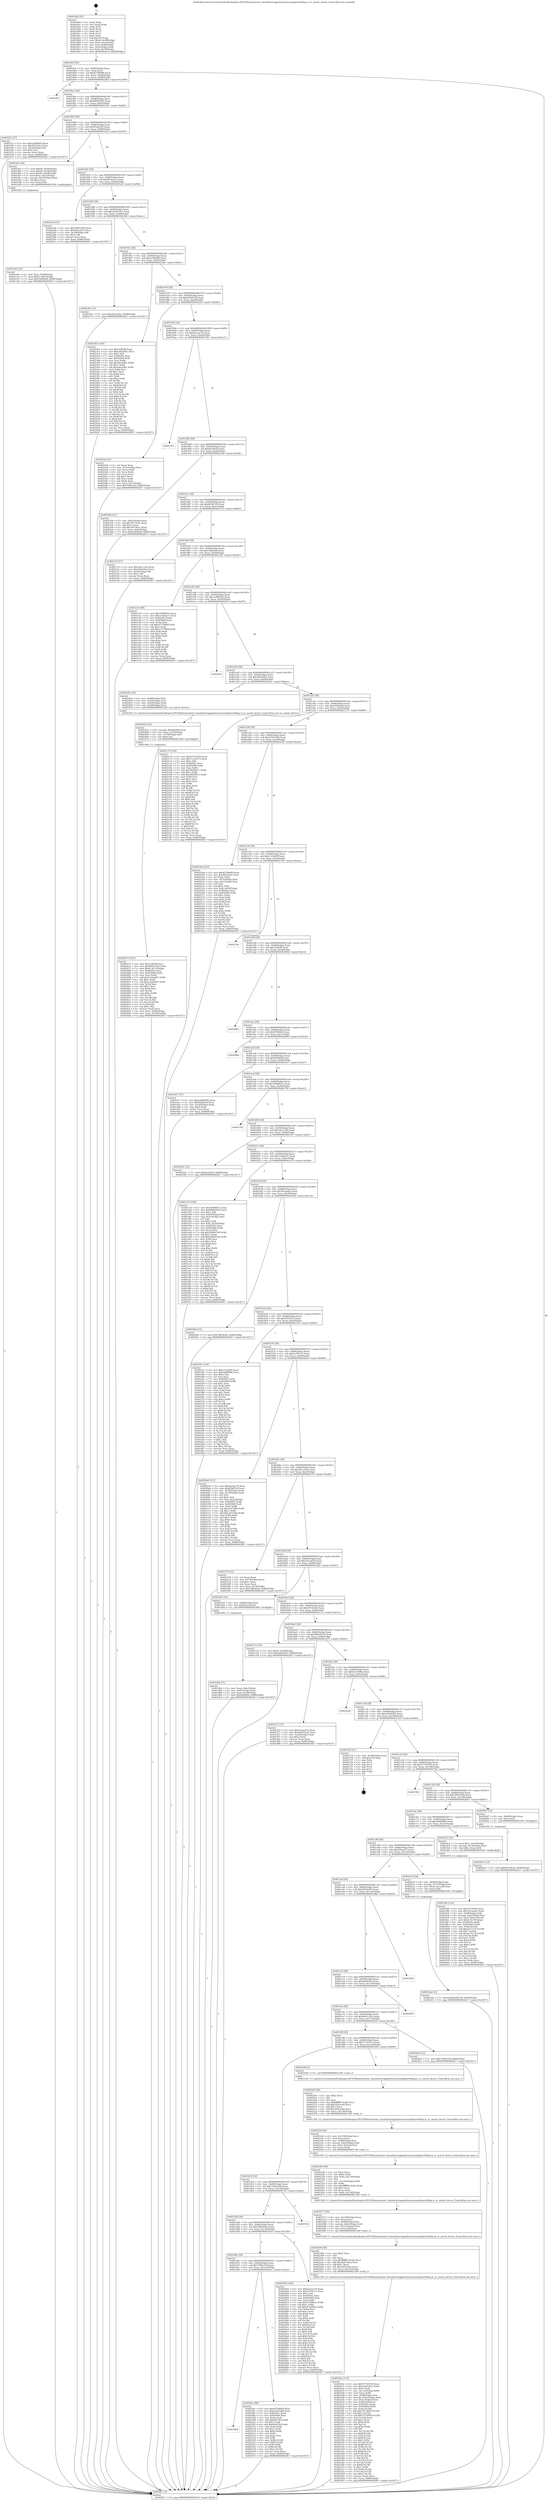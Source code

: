 digraph "0x4018a0" {
  label = "0x4018a0 (/mnt/c/Users/mathe/Desktop/tcc/POCII/binaries/extr_linuxdriversgpudrmnouveaudispnv04disp.h_nv_match_device_Final-ollvm.out::main(0))"
  labelloc = "t"
  node[shape=record]

  Entry [label="",width=0.3,height=0.3,shape=circle,fillcolor=black,style=filled]
  "0x4018cf" [label="{
     0x4018cf [29]\l
     | [instrs]\l
     &nbsp;&nbsp;0x4018cf \<+3\>: mov -0x80(%rbp),%eax\l
     &nbsp;&nbsp;0x4018d2 \<+2\>: mov %eax,%ecx\l
     &nbsp;&nbsp;0x4018d4 \<+6\>: sub $0x8278b0f0,%ecx\l
     &nbsp;&nbsp;0x4018da \<+6\>: mov %eax,-0x84(%rbp)\l
     &nbsp;&nbsp;0x4018e0 \<+6\>: mov %ecx,-0x88(%rbp)\l
     &nbsp;&nbsp;0x4018e6 \<+6\>: je 00000000004028af \<main+0x100f\>\l
  }"]
  "0x4028af" [label="{
     0x4028af\l
  }", style=dashed]
  "0x4018ec" [label="{
     0x4018ec [28]\l
     | [instrs]\l
     &nbsp;&nbsp;0x4018ec \<+5\>: jmp 00000000004018f1 \<main+0x51\>\l
     &nbsp;&nbsp;0x4018f1 \<+6\>: mov -0x84(%rbp),%eax\l
     &nbsp;&nbsp;0x4018f7 \<+5\>: sub $0x8892459c,%eax\l
     &nbsp;&nbsp;0x4018fc \<+6\>: mov %eax,-0x8c(%rbp)\l
     &nbsp;&nbsp;0x401902 \<+6\>: je 0000000000401f21 \<main+0x681\>\l
  }"]
  Exit [label="",width=0.3,height=0.3,shape=circle,fillcolor=black,style=filled,peripheries=2]
  "0x401f21" [label="{
     0x401f21 [27]\l
     | [instrs]\l
     &nbsp;&nbsp;0x401f21 \<+5\>: mov $0xacf4b04b,%eax\l
     &nbsp;&nbsp;0x401f26 \<+5\>: mov $0x3033cfec,%ecx\l
     &nbsp;&nbsp;0x401f2b \<+3\>: mov -0x2b(%rbp),%dl\l
     &nbsp;&nbsp;0x401f2e \<+3\>: test $0x1,%dl\l
     &nbsp;&nbsp;0x401f31 \<+3\>: cmovne %ecx,%eax\l
     &nbsp;&nbsp;0x401f34 \<+3\>: mov %eax,-0x80(%rbp)\l
     &nbsp;&nbsp;0x401f37 \<+5\>: jmp 00000000004028c7 \<main+0x1027\>\l
  }"]
  "0x401908" [label="{
     0x401908 [28]\l
     | [instrs]\l
     &nbsp;&nbsp;0x401908 \<+5\>: jmp 000000000040190d \<main+0x6d\>\l
     &nbsp;&nbsp;0x40190d \<+6\>: mov -0x84(%rbp),%eax\l
     &nbsp;&nbsp;0x401913 \<+5\>: sub $0x95abcfc9,%eax\l
     &nbsp;&nbsp;0x401918 \<+6\>: mov %eax,-0x90(%rbp)\l
     &nbsp;&nbsp;0x40191e \<+6\>: je 0000000000401de2 \<main+0x542\>\l
  }"]
  "0x402613" [label="{
     0x402613 [12]\l
     | [instrs]\l
     &nbsp;&nbsp;0x402613 \<+7\>: movl $0x407e9ec6,-0x80(%rbp)\l
     &nbsp;&nbsp;0x40261a \<+5\>: jmp 00000000004028c7 \<main+0x1027\>\l
  }"]
  "0x401de2" [label="{
     0x401de2 [44]\l
     | [instrs]\l
     &nbsp;&nbsp;0x401de2 \<+7\>: movl $0x64,-0x50(%rbp)\l
     &nbsp;&nbsp;0x401de9 \<+7\>: movl $0x64,-0x54(%rbp)\l
     &nbsp;&nbsp;0x401df0 \<+7\>: movl $0x64,-0x58(%rbp)\l
     &nbsp;&nbsp;0x401df7 \<+7\>: movl $0x1,-0x5c(%rbp)\l
     &nbsp;&nbsp;0x401dfe \<+4\>: movslq -0x5c(%rbp),%rax\l
     &nbsp;&nbsp;0x401e02 \<+4\>: shl $0x3,%rax\l
     &nbsp;&nbsp;0x401e06 \<+3\>: mov %rax,%rdi\l
     &nbsp;&nbsp;0x401e09 \<+5\>: call 0000000000401050 \<malloc@plt\>\l
     | [calls]\l
     &nbsp;&nbsp;0x401050 \{1\} (unknown)\l
  }"]
  "0x401924" [label="{
     0x401924 [28]\l
     | [instrs]\l
     &nbsp;&nbsp;0x401924 \<+5\>: jmp 0000000000401929 \<main+0x89\>\l
     &nbsp;&nbsp;0x401929 \<+6\>: mov -0x84(%rbp),%eax\l
     &nbsp;&nbsp;0x40192f \<+5\>: sub $0x9f1bc0e1,%eax\l
     &nbsp;&nbsp;0x401934 \<+6\>: mov %eax,-0x94(%rbp)\l
     &nbsp;&nbsp;0x40193a \<+6\>: je 00000000004025ab \<main+0xd0b\>\l
  }"]
  "0x4025da" [label="{
     0x4025da [12]\l
     | [instrs]\l
     &nbsp;&nbsp;0x4025da \<+7\>: movl $0xb95f4158,-0x80(%rbp)\l
     &nbsp;&nbsp;0x4025e1 \<+5\>: jmp 00000000004028c7 \<main+0x1027\>\l
  }"]
  "0x4025ab" [label="{
     0x4025ab [27]\l
     | [instrs]\l
     &nbsp;&nbsp;0x4025ab \<+5\>: mov $0x59991930,%eax\l
     &nbsp;&nbsp;0x4025b0 \<+5\>: mov $0x5f3ea437,%ecx\l
     &nbsp;&nbsp;0x4025b5 \<+3\>: mov -0x29(%rbp),%dl\l
     &nbsp;&nbsp;0x4025b8 \<+3\>: test $0x1,%dl\l
     &nbsp;&nbsp;0x4025bb \<+3\>: cmovne %ecx,%eax\l
     &nbsp;&nbsp;0x4025be \<+3\>: mov %eax,-0x80(%rbp)\l
     &nbsp;&nbsp;0x4025c1 \<+5\>: jmp 00000000004028c7 \<main+0x1027\>\l
  }"]
  "0x401940" [label="{
     0x401940 [28]\l
     | [instrs]\l
     &nbsp;&nbsp;0x401940 \<+5\>: jmp 0000000000401945 \<main+0xa5\>\l
     &nbsp;&nbsp;0x401945 \<+6\>: mov -0x84(%rbp),%eax\l
     &nbsp;&nbsp;0x40194b \<+5\>: sub $0xa3207da1,%eax\l
     &nbsp;&nbsp;0x401950 \<+6\>: mov %eax,-0x98(%rbp)\l
     &nbsp;&nbsp;0x401956 \<+6\>: je 000000000040236c \<main+0xacc\>\l
  }"]
  "0x401d68" [label="{
     0x401d68\l
  }", style=dashed]
  "0x40236c" [label="{
     0x40236c [12]\l
     | [instrs]\l
     &nbsp;&nbsp;0x40236c \<+7\>: movl $0x3bcc56ac,-0x80(%rbp)\l
     &nbsp;&nbsp;0x402373 \<+5\>: jmp 00000000004028c7 \<main+0x1027\>\l
  }"]
  "0x40195c" [label="{
     0x40195c [28]\l
     | [instrs]\l
     &nbsp;&nbsp;0x40195c \<+5\>: jmp 0000000000401961 \<main+0xc1\>\l
     &nbsp;&nbsp;0x401961 \<+6\>: mov -0x84(%rbp),%eax\l
     &nbsp;&nbsp;0x401967 \<+5\>: sub $0xacf4b04b,%eax\l
     &nbsp;&nbsp;0x40196c \<+6\>: mov %eax,-0x9c(%rbp)\l
     &nbsp;&nbsp;0x401972 \<+6\>: je 00000000004023bc \<main+0xb1c\>\l
  }"]
  "0x4024ec" [label="{
     0x4024ec [88]\l
     | [instrs]\l
     &nbsp;&nbsp;0x4024ec \<+5\>: mov $0x8278b0f0,%eax\l
     &nbsp;&nbsp;0x4024f1 \<+5\>: mov $0xe53e32b6,%ecx\l
     &nbsp;&nbsp;0x4024f6 \<+7\>: mov 0x40505c,%edx\l
     &nbsp;&nbsp;0x4024fd \<+7\>: mov 0x405060,%esi\l
     &nbsp;&nbsp;0x402504 \<+2\>: mov %edx,%edi\l
     &nbsp;&nbsp;0x402506 \<+6\>: add $0xfe9c58cf,%edi\l
     &nbsp;&nbsp;0x40250c \<+3\>: sub $0x1,%edi\l
     &nbsp;&nbsp;0x40250f \<+6\>: sub $0xfe9c58cf,%edi\l
     &nbsp;&nbsp;0x402515 \<+3\>: imul %edi,%edx\l
     &nbsp;&nbsp;0x402518 \<+3\>: and $0x1,%edx\l
     &nbsp;&nbsp;0x40251b \<+3\>: cmp $0x0,%edx\l
     &nbsp;&nbsp;0x40251e \<+4\>: sete %r8b\l
     &nbsp;&nbsp;0x402522 \<+3\>: cmp $0xa,%esi\l
     &nbsp;&nbsp;0x402525 \<+4\>: setl %r9b\l
     &nbsp;&nbsp;0x402529 \<+3\>: mov %r8b,%r10b\l
     &nbsp;&nbsp;0x40252c \<+3\>: and %r9b,%r10b\l
     &nbsp;&nbsp;0x40252f \<+3\>: xor %r9b,%r8b\l
     &nbsp;&nbsp;0x402532 \<+3\>: or %r8b,%r10b\l
     &nbsp;&nbsp;0x402535 \<+4\>: test $0x1,%r10b\l
     &nbsp;&nbsp;0x402539 \<+3\>: cmovne %ecx,%eax\l
     &nbsp;&nbsp;0x40253c \<+3\>: mov %eax,-0x80(%rbp)\l
     &nbsp;&nbsp;0x40253f \<+5\>: jmp 00000000004028c7 \<main+0x1027\>\l
  }"]
  "0x4023bc" [label="{
     0x4023bc [144]\l
     | [instrs]\l
     &nbsp;&nbsp;0x4023bc \<+5\>: mov $0x324fcf8,%eax\l
     &nbsp;&nbsp;0x4023c1 \<+5\>: mov $0xcd02492c,%ecx\l
     &nbsp;&nbsp;0x4023c6 \<+2\>: mov $0x1,%dl\l
     &nbsp;&nbsp;0x4023c8 \<+7\>: mov 0x40505c,%esi\l
     &nbsp;&nbsp;0x4023cf \<+7\>: mov 0x405060,%edi\l
     &nbsp;&nbsp;0x4023d6 \<+3\>: mov %esi,%r8d\l
     &nbsp;&nbsp;0x4023d9 \<+7\>: add $0xa0e2ef61,%r8d\l
     &nbsp;&nbsp;0x4023e0 \<+4\>: sub $0x1,%r8d\l
     &nbsp;&nbsp;0x4023e4 \<+7\>: sub $0xa0e2ef61,%r8d\l
     &nbsp;&nbsp;0x4023eb \<+4\>: imul %r8d,%esi\l
     &nbsp;&nbsp;0x4023ef \<+3\>: and $0x1,%esi\l
     &nbsp;&nbsp;0x4023f2 \<+3\>: cmp $0x0,%esi\l
     &nbsp;&nbsp;0x4023f5 \<+4\>: sete %r9b\l
     &nbsp;&nbsp;0x4023f9 \<+3\>: cmp $0xa,%edi\l
     &nbsp;&nbsp;0x4023fc \<+4\>: setl %r10b\l
     &nbsp;&nbsp;0x402400 \<+3\>: mov %r9b,%r11b\l
     &nbsp;&nbsp;0x402403 \<+4\>: xor $0xff,%r11b\l
     &nbsp;&nbsp;0x402407 \<+3\>: mov %r10b,%bl\l
     &nbsp;&nbsp;0x40240a \<+3\>: xor $0xff,%bl\l
     &nbsp;&nbsp;0x40240d \<+3\>: xor $0x0,%dl\l
     &nbsp;&nbsp;0x402410 \<+3\>: mov %r11b,%r14b\l
     &nbsp;&nbsp;0x402413 \<+4\>: and $0x0,%r14b\l
     &nbsp;&nbsp;0x402417 \<+3\>: and %dl,%r9b\l
     &nbsp;&nbsp;0x40241a \<+3\>: mov %bl,%r15b\l
     &nbsp;&nbsp;0x40241d \<+4\>: and $0x0,%r15b\l
     &nbsp;&nbsp;0x402421 \<+3\>: and %dl,%r10b\l
     &nbsp;&nbsp;0x402424 \<+3\>: or %r9b,%r14b\l
     &nbsp;&nbsp;0x402427 \<+3\>: or %r10b,%r15b\l
     &nbsp;&nbsp;0x40242a \<+3\>: xor %r15b,%r14b\l
     &nbsp;&nbsp;0x40242d \<+3\>: or %bl,%r11b\l
     &nbsp;&nbsp;0x402430 \<+4\>: xor $0xff,%r11b\l
     &nbsp;&nbsp;0x402434 \<+3\>: or $0x0,%dl\l
     &nbsp;&nbsp;0x402437 \<+3\>: and %dl,%r11b\l
     &nbsp;&nbsp;0x40243a \<+3\>: or %r11b,%r14b\l
     &nbsp;&nbsp;0x40243d \<+4\>: test $0x1,%r14b\l
     &nbsp;&nbsp;0x402441 \<+3\>: cmovne %ecx,%eax\l
     &nbsp;&nbsp;0x402444 \<+3\>: mov %eax,-0x80(%rbp)\l
     &nbsp;&nbsp;0x402447 \<+5\>: jmp 00000000004028c7 \<main+0x1027\>\l
  }"]
  "0x401978" [label="{
     0x401978 [28]\l
     | [instrs]\l
     &nbsp;&nbsp;0x401978 \<+5\>: jmp 000000000040197d \<main+0xdd\>\l
     &nbsp;&nbsp;0x40197d \<+6\>: mov -0x84(%rbp),%eax\l
     &nbsp;&nbsp;0x401983 \<+5\>: sub $0xb95f4158,%eax\l
     &nbsp;&nbsp;0x401988 \<+6\>: mov %eax,-0xa0(%rbp)\l
     &nbsp;&nbsp;0x40198e \<+6\>: je 00000000004025e6 \<main+0xd46\>\l
  }"]
  "0x402475" [label="{
     0x402475 [107]\l
     | [instrs]\l
     &nbsp;&nbsp;0x402475 \<+5\>: mov $0x324fcf8,%ecx\l
     &nbsp;&nbsp;0x40247a \<+5\>: mov $0x6dd312b2,%edx\l
     &nbsp;&nbsp;0x40247f \<+7\>: movl $0x0,-0x7c(%rbp)\l
     &nbsp;&nbsp;0x402486 \<+7\>: mov 0x40505c,%esi\l
     &nbsp;&nbsp;0x40248d \<+8\>: mov 0x405060,%r8d\l
     &nbsp;&nbsp;0x402495 \<+3\>: mov %esi,%r9d\l
     &nbsp;&nbsp;0x402498 \<+7\>: add $0x13ada901,%r9d\l
     &nbsp;&nbsp;0x40249f \<+4\>: sub $0x1,%r9d\l
     &nbsp;&nbsp;0x4024a3 \<+7\>: sub $0x13ada901,%r9d\l
     &nbsp;&nbsp;0x4024aa \<+4\>: imul %r9d,%esi\l
     &nbsp;&nbsp;0x4024ae \<+3\>: and $0x1,%esi\l
     &nbsp;&nbsp;0x4024b1 \<+3\>: cmp $0x0,%esi\l
     &nbsp;&nbsp;0x4024b4 \<+4\>: sete %r10b\l
     &nbsp;&nbsp;0x4024b8 \<+4\>: cmp $0xa,%r8d\l
     &nbsp;&nbsp;0x4024bc \<+4\>: setl %r11b\l
     &nbsp;&nbsp;0x4024c0 \<+3\>: mov %r10b,%bl\l
     &nbsp;&nbsp;0x4024c3 \<+3\>: and %r11b,%bl\l
     &nbsp;&nbsp;0x4024c6 \<+3\>: xor %r11b,%r10b\l
     &nbsp;&nbsp;0x4024c9 \<+3\>: or %r10b,%bl\l
     &nbsp;&nbsp;0x4024cc \<+3\>: test $0x1,%bl\l
     &nbsp;&nbsp;0x4024cf \<+3\>: cmovne %edx,%ecx\l
     &nbsp;&nbsp;0x4024d2 \<+3\>: mov %ecx,-0x80(%rbp)\l
     &nbsp;&nbsp;0x4024d5 \<+6\>: mov %eax,-0x140(%rbp)\l
     &nbsp;&nbsp;0x4024db \<+5\>: jmp 00000000004028c7 \<main+0x1027\>\l
  }"]
  "0x4025e6" [label="{
     0x4025e6 [33]\l
     | [instrs]\l
     &nbsp;&nbsp;0x4025e6 \<+2\>: xor %eax,%eax\l
     &nbsp;&nbsp;0x4025e8 \<+3\>: mov -0x7c(%rbp),%ecx\l
     &nbsp;&nbsp;0x4025eb \<+2\>: mov %eax,%edx\l
     &nbsp;&nbsp;0x4025ed \<+2\>: sub %ecx,%edx\l
     &nbsp;&nbsp;0x4025ef \<+2\>: mov %eax,%ecx\l
     &nbsp;&nbsp;0x4025f1 \<+3\>: sub $0x1,%ecx\l
     &nbsp;&nbsp;0x4025f4 \<+2\>: add %ecx,%edx\l
     &nbsp;&nbsp;0x4025f6 \<+2\>: sub %edx,%eax\l
     &nbsp;&nbsp;0x4025f8 \<+3\>: mov %eax,-0x7c(%rbp)\l
     &nbsp;&nbsp;0x4025fb \<+7\>: movl $0x7940e23f,-0x80(%rbp)\l
     &nbsp;&nbsp;0x402602 \<+5\>: jmp 00000000004028c7 \<main+0x1027\>\l
  }"]
  "0x401994" [label="{
     0x401994 [28]\l
     | [instrs]\l
     &nbsp;&nbsp;0x401994 \<+5\>: jmp 0000000000401999 \<main+0xf9\>\l
     &nbsp;&nbsp;0x401999 \<+6\>: mov -0x84(%rbp),%eax\l
     &nbsp;&nbsp;0x40199f \<+5\>: sub $0xbaeeac19,%eax\l
     &nbsp;&nbsp;0x4019a4 \<+6\>: mov %eax,-0xa4(%rbp)\l
     &nbsp;&nbsp;0x4019aa \<+6\>: je 0000000000402781 \<main+0xee1\>\l
  }"]
  "0x40245e" [label="{
     0x40245e [23]\l
     | [instrs]\l
     &nbsp;&nbsp;0x40245e \<+10\>: movabs $0x4030b6,%rdi\l
     &nbsp;&nbsp;0x402468 \<+3\>: mov %eax,-0x78(%rbp)\l
     &nbsp;&nbsp;0x40246b \<+3\>: mov -0x78(%rbp),%esi\l
     &nbsp;&nbsp;0x40246e \<+2\>: mov $0x0,%al\l
     &nbsp;&nbsp;0x402470 \<+5\>: call 0000000000401040 \<printf@plt\>\l
     | [calls]\l
     &nbsp;&nbsp;0x401040 \{1\} (unknown)\l
  }"]
  "0x402781" [label="{
     0x402781\l
  }", style=dashed]
  "0x4019b0" [label="{
     0x4019b0 [28]\l
     | [instrs]\l
     &nbsp;&nbsp;0x4019b0 \<+5\>: jmp 00000000004019b5 \<main+0x115\>\l
     &nbsp;&nbsp;0x4019b5 \<+6\>: mov -0x84(%rbp),%eax\l
     &nbsp;&nbsp;0x4019bb \<+5\>: sub $0xbecfef56,%eax\l
     &nbsp;&nbsp;0x4019c0 \<+6\>: mov %eax,-0xa8(%rbp)\l
     &nbsp;&nbsp;0x4019c6 \<+6\>: je 000000000040239d \<main+0xafd\>\l
  }"]
  "0x4022bc" [label="{
     0x4022bc [176]\l
     | [instrs]\l
     &nbsp;&nbsp;0x4022bc \<+5\>: mov $0x57761059,%ecx\l
     &nbsp;&nbsp;0x4022c1 \<+5\>: mov $0xa3207da1,%edx\l
     &nbsp;&nbsp;0x4022c6 \<+3\>: mov $0x1,%r9b\l
     &nbsp;&nbsp;0x4022c9 \<+7\>: mov -0x13c(%rbp),%r8d\l
     &nbsp;&nbsp;0x4022d0 \<+4\>: imul %eax,%r8d\l
     &nbsp;&nbsp;0x4022d4 \<+4\>: mov -0x68(%rbp),%rsi\l
     &nbsp;&nbsp;0x4022d8 \<+4\>: movslq -0x6c(%rbp),%rdi\l
     &nbsp;&nbsp;0x4022dc \<+4\>: mov (%rsi,%rdi,8),%rsi\l
     &nbsp;&nbsp;0x4022e0 \<+4\>: mov %r8d,0x8(%rsi)\l
     &nbsp;&nbsp;0x4022e4 \<+7\>: mov 0x40505c,%eax\l
     &nbsp;&nbsp;0x4022eb \<+8\>: mov 0x405060,%r8d\l
     &nbsp;&nbsp;0x4022f3 \<+3\>: mov %eax,%r10d\l
     &nbsp;&nbsp;0x4022f6 \<+7\>: add $0x75130f58,%r10d\l
     &nbsp;&nbsp;0x4022fd \<+4\>: sub $0x1,%r10d\l
     &nbsp;&nbsp;0x402301 \<+7\>: sub $0x75130f58,%r10d\l
     &nbsp;&nbsp;0x402308 \<+4\>: imul %r10d,%eax\l
     &nbsp;&nbsp;0x40230c \<+3\>: and $0x1,%eax\l
     &nbsp;&nbsp;0x40230f \<+3\>: cmp $0x0,%eax\l
     &nbsp;&nbsp;0x402312 \<+4\>: sete %r11b\l
     &nbsp;&nbsp;0x402316 \<+4\>: cmp $0xa,%r8d\l
     &nbsp;&nbsp;0x40231a \<+3\>: setl %bl\l
     &nbsp;&nbsp;0x40231d \<+3\>: mov %r11b,%r14b\l
     &nbsp;&nbsp;0x402320 \<+4\>: xor $0xff,%r14b\l
     &nbsp;&nbsp;0x402324 \<+3\>: mov %bl,%r15b\l
     &nbsp;&nbsp;0x402327 \<+4\>: xor $0xff,%r15b\l
     &nbsp;&nbsp;0x40232b \<+4\>: xor $0x1,%r9b\l
     &nbsp;&nbsp;0x40232f \<+3\>: mov %r14b,%r12b\l
     &nbsp;&nbsp;0x402332 \<+4\>: and $0xff,%r12b\l
     &nbsp;&nbsp;0x402336 \<+3\>: and %r9b,%r11b\l
     &nbsp;&nbsp;0x402339 \<+3\>: mov %r15b,%r13b\l
     &nbsp;&nbsp;0x40233c \<+4\>: and $0xff,%r13b\l
     &nbsp;&nbsp;0x402340 \<+3\>: and %r9b,%bl\l
     &nbsp;&nbsp;0x402343 \<+3\>: or %r11b,%r12b\l
     &nbsp;&nbsp;0x402346 \<+3\>: or %bl,%r13b\l
     &nbsp;&nbsp;0x402349 \<+3\>: xor %r13b,%r12b\l
     &nbsp;&nbsp;0x40234c \<+3\>: or %r15b,%r14b\l
     &nbsp;&nbsp;0x40234f \<+4\>: xor $0xff,%r14b\l
     &nbsp;&nbsp;0x402353 \<+4\>: or $0x1,%r9b\l
     &nbsp;&nbsp;0x402357 \<+3\>: and %r9b,%r14b\l
     &nbsp;&nbsp;0x40235a \<+3\>: or %r14b,%r12b\l
     &nbsp;&nbsp;0x40235d \<+4\>: test $0x1,%r12b\l
     &nbsp;&nbsp;0x402361 \<+3\>: cmovne %edx,%ecx\l
     &nbsp;&nbsp;0x402364 \<+3\>: mov %ecx,-0x80(%rbp)\l
     &nbsp;&nbsp;0x402367 \<+5\>: jmp 00000000004028c7 \<main+0x1027\>\l
  }"]
  "0x40239d" [label="{
     0x40239d [31]\l
     | [instrs]\l
     &nbsp;&nbsp;0x40239d \<+3\>: mov -0x6c(%rbp),%eax\l
     &nbsp;&nbsp;0x4023a0 \<+5\>: sub $0x39c76cec,%eax\l
     &nbsp;&nbsp;0x4023a5 \<+3\>: add $0x1,%eax\l
     &nbsp;&nbsp;0x4023a8 \<+5\>: add $0x39c76cec,%eax\l
     &nbsp;&nbsp;0x4023ad \<+3\>: mov %eax,-0x6c(%rbp)\l
     &nbsp;&nbsp;0x4023b0 \<+7\>: movl $0xc9d00af4,-0x80(%rbp)\l
     &nbsp;&nbsp;0x4023b7 \<+5\>: jmp 00000000004028c7 \<main+0x1027\>\l
  }"]
  "0x4019cc" [label="{
     0x4019cc [28]\l
     | [instrs]\l
     &nbsp;&nbsp;0x4019cc \<+5\>: jmp 00000000004019d1 \<main+0x131\>\l
     &nbsp;&nbsp;0x4019d1 \<+6\>: mov -0x84(%rbp),%eax\l
     &nbsp;&nbsp;0x4019d7 \<+5\>: sub $0xbf3df7a9,%eax\l
     &nbsp;&nbsp;0x4019dc \<+6\>: mov %eax,-0xac(%rbp)\l
     &nbsp;&nbsp;0x4019e2 \<+6\>: je 0000000000402155 \<main+0x8b5\>\l
  }"]
  "0x402294" [label="{
     0x402294 [40]\l
     | [instrs]\l
     &nbsp;&nbsp;0x402294 \<+5\>: mov $0x2,%ecx\l
     &nbsp;&nbsp;0x402299 \<+1\>: cltd\l
     &nbsp;&nbsp;0x40229a \<+2\>: idiv %ecx\l
     &nbsp;&nbsp;0x40229c \<+6\>: imul $0xfffffffe,%edx,%ecx\l
     &nbsp;&nbsp;0x4022a2 \<+6\>: add $0x5dd7a4aa,%ecx\l
     &nbsp;&nbsp;0x4022a8 \<+3\>: add $0x1,%ecx\l
     &nbsp;&nbsp;0x4022ab \<+6\>: sub $0x5dd7a4aa,%ecx\l
     &nbsp;&nbsp;0x4022b1 \<+6\>: mov %ecx,-0x13c(%rbp)\l
     &nbsp;&nbsp;0x4022b7 \<+5\>: call 0000000000401160 \<next_i\>\l
     | [calls]\l
     &nbsp;&nbsp;0x401160 \{1\} (/mnt/c/Users/mathe/Desktop/tcc/POCII/binaries/extr_linuxdriversgpudrmnouveaudispnv04disp.h_nv_match_device_Final-ollvm.out::next_i)\l
  }"]
  "0x402155" [label="{
     0x402155 [27]\l
     | [instrs]\l
     &nbsp;&nbsp;0x402155 \<+5\>: mov $0x1dac13c0,%eax\l
     &nbsp;&nbsp;0x40215a \<+5\>: mov $0xe029e0ae,%ecx\l
     &nbsp;&nbsp;0x40215f \<+3\>: mov -0x2a(%rbp),%dl\l
     &nbsp;&nbsp;0x402162 \<+3\>: test $0x1,%dl\l
     &nbsp;&nbsp;0x402165 \<+3\>: cmovne %ecx,%eax\l
     &nbsp;&nbsp;0x402168 \<+3\>: mov %eax,-0x80(%rbp)\l
     &nbsp;&nbsp;0x40216b \<+5\>: jmp 00000000004028c7 \<main+0x1027\>\l
  }"]
  "0x4019e8" [label="{
     0x4019e8 [28]\l
     | [instrs]\l
     &nbsp;&nbsp;0x4019e8 \<+5\>: jmp 00000000004019ed \<main+0x14d\>\l
     &nbsp;&nbsp;0x4019ed \<+6\>: mov -0x84(%rbp),%eax\l
     &nbsp;&nbsp;0x4019f3 \<+5\>: sub $0xc9d00af4,%eax\l
     &nbsp;&nbsp;0x4019f8 \<+6\>: mov %eax,-0xb0(%rbp)\l
     &nbsp;&nbsp;0x4019fe \<+6\>: je 0000000000401e25 \<main+0x585\>\l
  }"]
  "0x402277" [label="{
     0x402277 [29]\l
     | [instrs]\l
     &nbsp;&nbsp;0x402277 \<+6\>: mov -0x138(%rbp),%ecx\l
     &nbsp;&nbsp;0x40227d \<+3\>: imul %eax,%ecx\l
     &nbsp;&nbsp;0x402280 \<+4\>: mov -0x68(%rbp),%rsi\l
     &nbsp;&nbsp;0x402284 \<+4\>: movslq -0x6c(%rbp),%rdi\l
     &nbsp;&nbsp;0x402288 \<+4\>: mov (%rsi,%rdi,8),%rsi\l
     &nbsp;&nbsp;0x40228c \<+3\>: mov %ecx,0x4(%rsi)\l
     &nbsp;&nbsp;0x40228f \<+5\>: call 0000000000401160 \<next_i\>\l
     | [calls]\l
     &nbsp;&nbsp;0x401160 \{1\} (/mnt/c/Users/mathe/Desktop/tcc/POCII/binaries/extr_linuxdriversgpudrmnouveaudispnv04disp.h_nv_match_device_Final-ollvm.out::next_i)\l
  }"]
  "0x401e25" [label="{
     0x401e25 [88]\l
     | [instrs]\l
     &nbsp;&nbsp;0x401e25 \<+5\>: mov $0x1090867a,%eax\l
     &nbsp;&nbsp;0x401e2a \<+5\>: mov $0x2194ae57,%ecx\l
     &nbsp;&nbsp;0x401e2f \<+7\>: mov 0x40505c,%edx\l
     &nbsp;&nbsp;0x401e36 \<+7\>: mov 0x405060,%esi\l
     &nbsp;&nbsp;0x401e3d \<+2\>: mov %edx,%edi\l
     &nbsp;&nbsp;0x401e3f \<+6\>: sub $0xe5719664,%edi\l
     &nbsp;&nbsp;0x401e45 \<+3\>: sub $0x1,%edi\l
     &nbsp;&nbsp;0x401e48 \<+6\>: add $0xe5719664,%edi\l
     &nbsp;&nbsp;0x401e4e \<+3\>: imul %edi,%edx\l
     &nbsp;&nbsp;0x401e51 \<+3\>: and $0x1,%edx\l
     &nbsp;&nbsp;0x401e54 \<+3\>: cmp $0x0,%edx\l
     &nbsp;&nbsp;0x401e57 \<+4\>: sete %r8b\l
     &nbsp;&nbsp;0x401e5b \<+3\>: cmp $0xa,%esi\l
     &nbsp;&nbsp;0x401e5e \<+4\>: setl %r9b\l
     &nbsp;&nbsp;0x401e62 \<+3\>: mov %r8b,%r10b\l
     &nbsp;&nbsp;0x401e65 \<+3\>: and %r9b,%r10b\l
     &nbsp;&nbsp;0x401e68 \<+3\>: xor %r9b,%r8b\l
     &nbsp;&nbsp;0x401e6b \<+3\>: or %r8b,%r10b\l
     &nbsp;&nbsp;0x401e6e \<+4\>: test $0x1,%r10b\l
     &nbsp;&nbsp;0x401e72 \<+3\>: cmovne %ecx,%eax\l
     &nbsp;&nbsp;0x401e75 \<+3\>: mov %eax,-0x80(%rbp)\l
     &nbsp;&nbsp;0x401e78 \<+5\>: jmp 00000000004028c7 \<main+0x1027\>\l
  }"]
  "0x401a04" [label="{
     0x401a04 [28]\l
     | [instrs]\l
     &nbsp;&nbsp;0x401a04 \<+5\>: jmp 0000000000401a09 \<main+0x169\>\l
     &nbsp;&nbsp;0x401a09 \<+6\>: mov -0x84(%rbp),%eax\l
     &nbsp;&nbsp;0x401a0f \<+5\>: sub $0xcad8843b,%eax\l
     &nbsp;&nbsp;0x401a14 \<+6\>: mov %eax,-0xb4(%rbp)\l
     &nbsp;&nbsp;0x401a1a \<+6\>: je 000000000040261f \<main+0xd7f\>\l
  }"]
  "0x402249" [label="{
     0x402249 [46]\l
     | [instrs]\l
     &nbsp;&nbsp;0x402249 \<+2\>: xor %ecx,%ecx\l
     &nbsp;&nbsp;0x40224b \<+5\>: mov $0x2,%edx\l
     &nbsp;&nbsp;0x402250 \<+6\>: mov %edx,-0x134(%rbp)\l
     &nbsp;&nbsp;0x402256 \<+1\>: cltd\l
     &nbsp;&nbsp;0x402257 \<+7\>: mov -0x134(%rbp),%r8d\l
     &nbsp;&nbsp;0x40225e \<+3\>: idiv %r8d\l
     &nbsp;&nbsp;0x402261 \<+6\>: imul $0xfffffffe,%edx,%edx\l
     &nbsp;&nbsp;0x402267 \<+3\>: sub $0x1,%ecx\l
     &nbsp;&nbsp;0x40226a \<+2\>: sub %ecx,%edx\l
     &nbsp;&nbsp;0x40226c \<+6\>: mov %edx,-0x138(%rbp)\l
     &nbsp;&nbsp;0x402272 \<+5\>: call 0000000000401160 \<next_i\>\l
     | [calls]\l
     &nbsp;&nbsp;0x401160 \{1\} (/mnt/c/Users/mathe/Desktop/tcc/POCII/binaries/extr_linuxdriversgpudrmnouveaudispnv04disp.h_nv_match_device_Final-ollvm.out::next_i)\l
  }"]
  "0x40261f" [label="{
     0x40261f\l
  }", style=dashed]
  "0x401a20" [label="{
     0x401a20 [28]\l
     | [instrs]\l
     &nbsp;&nbsp;0x401a20 \<+5\>: jmp 0000000000401a25 \<main+0x185\>\l
     &nbsp;&nbsp;0x401a25 \<+6\>: mov -0x84(%rbp),%eax\l
     &nbsp;&nbsp;0x401a2b \<+5\>: sub $0xcd02492c,%eax\l
     &nbsp;&nbsp;0x401a30 \<+6\>: mov %eax,-0xb8(%rbp)\l
     &nbsp;&nbsp;0x401a36 \<+6\>: je 000000000040244c \<main+0xbac\>\l
  }"]
  "0x40222d" [label="{
     0x40222d [28]\l
     | [instrs]\l
     &nbsp;&nbsp;0x40222d \<+6\>: mov -0x130(%rbp),%ecx\l
     &nbsp;&nbsp;0x402233 \<+3\>: imul %eax,%ecx\l
     &nbsp;&nbsp;0x402236 \<+4\>: mov -0x68(%rbp),%rsi\l
     &nbsp;&nbsp;0x40223a \<+4\>: movslq -0x6c(%rbp),%rdi\l
     &nbsp;&nbsp;0x40223e \<+4\>: mov (%rsi,%rdi,8),%rsi\l
     &nbsp;&nbsp;0x402242 \<+2\>: mov %ecx,(%rsi)\l
     &nbsp;&nbsp;0x402244 \<+5\>: call 0000000000401160 \<next_i\>\l
     | [calls]\l
     &nbsp;&nbsp;0x401160 \{1\} (/mnt/c/Users/mathe/Desktop/tcc/POCII/binaries/extr_linuxdriversgpudrmnouveaudispnv04disp.h_nv_match_device_Final-ollvm.out::next_i)\l
  }"]
  "0x40244c" [label="{
     0x40244c [18]\l
     | [instrs]\l
     &nbsp;&nbsp;0x40244c \<+4\>: mov -0x68(%rbp),%rdi\l
     &nbsp;&nbsp;0x402450 \<+3\>: mov -0x50(%rbp),%esi\l
     &nbsp;&nbsp;0x402453 \<+3\>: mov -0x54(%rbp),%edx\l
     &nbsp;&nbsp;0x402456 \<+3\>: mov -0x58(%rbp),%ecx\l
     &nbsp;&nbsp;0x402459 \<+5\>: call 0000000000401420 \<nv_match_device\>\l
     | [calls]\l
     &nbsp;&nbsp;0x401420 \{1\} (/mnt/c/Users/mathe/Desktop/tcc/POCII/binaries/extr_linuxdriversgpudrmnouveaudispnv04disp.h_nv_match_device_Final-ollvm.out::nv_match_device)\l
  }"]
  "0x401a3c" [label="{
     0x401a3c [28]\l
     | [instrs]\l
     &nbsp;&nbsp;0x401a3c \<+5\>: jmp 0000000000401a41 \<main+0x1a1\>\l
     &nbsp;&nbsp;0x401a41 \<+6\>: mov -0x84(%rbp),%eax\l
     &nbsp;&nbsp;0x401a47 \<+5\>: sub $0xe029e0ae,%eax\l
     &nbsp;&nbsp;0x401a4c \<+6\>: mov %eax,-0xbc(%rbp)\l
     &nbsp;&nbsp;0x401a52 \<+6\>: je 0000000000402170 \<main+0x8d0\>\l
  }"]
  "0x402205" [label="{
     0x402205 [40]\l
     | [instrs]\l
     &nbsp;&nbsp;0x402205 \<+5\>: mov $0x2,%ecx\l
     &nbsp;&nbsp;0x40220a \<+1\>: cltd\l
     &nbsp;&nbsp;0x40220b \<+2\>: idiv %ecx\l
     &nbsp;&nbsp;0x40220d \<+6\>: imul $0xfffffffe,%edx,%ecx\l
     &nbsp;&nbsp;0x402213 \<+6\>: sub $0x295eacb4,%ecx\l
     &nbsp;&nbsp;0x402219 \<+3\>: add $0x1,%ecx\l
     &nbsp;&nbsp;0x40221c \<+6\>: add $0x295eacb4,%ecx\l
     &nbsp;&nbsp;0x402222 \<+6\>: mov %ecx,-0x130(%rbp)\l
     &nbsp;&nbsp;0x402228 \<+5\>: call 0000000000401160 \<next_i\>\l
     | [calls]\l
     &nbsp;&nbsp;0x401160 \{1\} (/mnt/c/Users/mathe/Desktop/tcc/POCII/binaries/extr_linuxdriversgpudrmnouveaudispnv04disp.h_nv_match_device_Final-ollvm.out::next_i)\l
  }"]
  "0x402170" [label="{
     0x402170 [144]\l
     | [instrs]\l
     &nbsp;&nbsp;0x402170 \<+5\>: mov $0x57761059,%eax\l
     &nbsp;&nbsp;0x402175 \<+5\>: mov $0x715cd173,%ecx\l
     &nbsp;&nbsp;0x40217a \<+2\>: mov $0x1,%dl\l
     &nbsp;&nbsp;0x40217c \<+7\>: mov 0x40505c,%esi\l
     &nbsp;&nbsp;0x402183 \<+7\>: mov 0x405060,%edi\l
     &nbsp;&nbsp;0x40218a \<+3\>: mov %esi,%r8d\l
     &nbsp;&nbsp;0x40218d \<+7\>: sub $0x282f4b71,%r8d\l
     &nbsp;&nbsp;0x402194 \<+4\>: sub $0x1,%r8d\l
     &nbsp;&nbsp;0x402198 \<+7\>: add $0x282f4b71,%r8d\l
     &nbsp;&nbsp;0x40219f \<+4\>: imul %r8d,%esi\l
     &nbsp;&nbsp;0x4021a3 \<+3\>: and $0x1,%esi\l
     &nbsp;&nbsp;0x4021a6 \<+3\>: cmp $0x0,%esi\l
     &nbsp;&nbsp;0x4021a9 \<+4\>: sete %r9b\l
     &nbsp;&nbsp;0x4021ad \<+3\>: cmp $0xa,%edi\l
     &nbsp;&nbsp;0x4021b0 \<+4\>: setl %r10b\l
     &nbsp;&nbsp;0x4021b4 \<+3\>: mov %r9b,%r11b\l
     &nbsp;&nbsp;0x4021b7 \<+4\>: xor $0xff,%r11b\l
     &nbsp;&nbsp;0x4021bb \<+3\>: mov %r10b,%bl\l
     &nbsp;&nbsp;0x4021be \<+3\>: xor $0xff,%bl\l
     &nbsp;&nbsp;0x4021c1 \<+3\>: xor $0x0,%dl\l
     &nbsp;&nbsp;0x4021c4 \<+3\>: mov %r11b,%r14b\l
     &nbsp;&nbsp;0x4021c7 \<+4\>: and $0x0,%r14b\l
     &nbsp;&nbsp;0x4021cb \<+3\>: and %dl,%r9b\l
     &nbsp;&nbsp;0x4021ce \<+3\>: mov %bl,%r15b\l
     &nbsp;&nbsp;0x4021d1 \<+4\>: and $0x0,%r15b\l
     &nbsp;&nbsp;0x4021d5 \<+3\>: and %dl,%r10b\l
     &nbsp;&nbsp;0x4021d8 \<+3\>: or %r9b,%r14b\l
     &nbsp;&nbsp;0x4021db \<+3\>: or %r10b,%r15b\l
     &nbsp;&nbsp;0x4021de \<+3\>: xor %r15b,%r14b\l
     &nbsp;&nbsp;0x4021e1 \<+3\>: or %bl,%r11b\l
     &nbsp;&nbsp;0x4021e4 \<+4\>: xor $0xff,%r11b\l
     &nbsp;&nbsp;0x4021e8 \<+3\>: or $0x0,%dl\l
     &nbsp;&nbsp;0x4021eb \<+3\>: and %dl,%r11b\l
     &nbsp;&nbsp;0x4021ee \<+3\>: or %r11b,%r14b\l
     &nbsp;&nbsp;0x4021f1 \<+4\>: test $0x1,%r14b\l
     &nbsp;&nbsp;0x4021f5 \<+3\>: cmovne %ecx,%eax\l
     &nbsp;&nbsp;0x4021f8 \<+3\>: mov %eax,-0x80(%rbp)\l
     &nbsp;&nbsp;0x4021fb \<+5\>: jmp 00000000004028c7 \<main+0x1027\>\l
  }"]
  "0x401a58" [label="{
     0x401a58 [28]\l
     | [instrs]\l
     &nbsp;&nbsp;0x401a58 \<+5\>: jmp 0000000000401a5d \<main+0x1bd\>\l
     &nbsp;&nbsp;0x401a5d \<+6\>: mov -0x84(%rbp),%eax\l
     &nbsp;&nbsp;0x401a63 \<+5\>: sub $0xe53e32b6,%eax\l
     &nbsp;&nbsp;0x401a68 \<+6\>: mov %eax,-0xc0(%rbp)\l
     &nbsp;&nbsp;0x401a6e \<+6\>: je 0000000000402544 \<main+0xca4\>\l
  }"]
  "0x401d4c" [label="{
     0x401d4c [28]\l
     | [instrs]\l
     &nbsp;&nbsp;0x401d4c \<+5\>: jmp 0000000000401d51 \<main+0x4b1\>\l
     &nbsp;&nbsp;0x401d51 \<+6\>: mov -0x84(%rbp),%eax\l
     &nbsp;&nbsp;0x401d57 \<+5\>: sub $0x7940e23f,%eax\l
     &nbsp;&nbsp;0x401d5c \<+6\>: mov %eax,-0x12c(%rbp)\l
     &nbsp;&nbsp;0x401d62 \<+6\>: je 00000000004024ec \<main+0xc4c\>\l
  }"]
  "0x402544" [label="{
     0x402544 [103]\l
     | [instrs]\l
     &nbsp;&nbsp;0x402544 \<+5\>: mov $0x8278b0f0,%eax\l
     &nbsp;&nbsp;0x402549 \<+5\>: mov $0x9f1bc0e1,%ecx\l
     &nbsp;&nbsp;0x40254e \<+2\>: xor %edx,%edx\l
     &nbsp;&nbsp;0x402550 \<+3\>: mov -0x7c(%rbp),%esi\l
     &nbsp;&nbsp;0x402553 \<+3\>: cmp -0x5c(%rbp),%esi\l
     &nbsp;&nbsp;0x402556 \<+4\>: setl %dil\l
     &nbsp;&nbsp;0x40255a \<+4\>: and $0x1,%dil\l
     &nbsp;&nbsp;0x40255e \<+4\>: mov %dil,-0x29(%rbp)\l
     &nbsp;&nbsp;0x402562 \<+7\>: mov 0x40505c,%esi\l
     &nbsp;&nbsp;0x402569 \<+8\>: mov 0x405060,%r8d\l
     &nbsp;&nbsp;0x402571 \<+3\>: sub $0x1,%edx\l
     &nbsp;&nbsp;0x402574 \<+3\>: mov %esi,%r9d\l
     &nbsp;&nbsp;0x402577 \<+3\>: add %edx,%r9d\l
     &nbsp;&nbsp;0x40257a \<+4\>: imul %r9d,%esi\l
     &nbsp;&nbsp;0x40257e \<+3\>: and $0x1,%esi\l
     &nbsp;&nbsp;0x402581 \<+3\>: cmp $0x0,%esi\l
     &nbsp;&nbsp;0x402584 \<+4\>: sete %dil\l
     &nbsp;&nbsp;0x402588 \<+4\>: cmp $0xa,%r8d\l
     &nbsp;&nbsp;0x40258c \<+4\>: setl %r10b\l
     &nbsp;&nbsp;0x402590 \<+3\>: mov %dil,%r11b\l
     &nbsp;&nbsp;0x402593 \<+3\>: and %r10b,%r11b\l
     &nbsp;&nbsp;0x402596 \<+3\>: xor %r10b,%dil\l
     &nbsp;&nbsp;0x402599 \<+3\>: or %dil,%r11b\l
     &nbsp;&nbsp;0x40259c \<+4\>: test $0x1,%r11b\l
     &nbsp;&nbsp;0x4025a0 \<+3\>: cmovne %ecx,%eax\l
     &nbsp;&nbsp;0x4025a3 \<+3\>: mov %eax,-0x80(%rbp)\l
     &nbsp;&nbsp;0x4025a6 \<+5\>: jmp 00000000004028c7 \<main+0x1027\>\l
  }"]
  "0x401a74" [label="{
     0x401a74 [28]\l
     | [instrs]\l
     &nbsp;&nbsp;0x401a74 \<+5\>: jmp 0000000000401a79 \<main+0x1d9\>\l
     &nbsp;&nbsp;0x401a79 \<+6\>: mov -0x84(%rbp),%eax\l
     &nbsp;&nbsp;0x401a7f \<+5\>: sub $0xe7a3fe69,%eax\l
     &nbsp;&nbsp;0x401a84 \<+6\>: mov %eax,-0xc4(%rbp)\l
     &nbsp;&nbsp;0x401a8a \<+6\>: je 000000000040274e \<main+0xeae\>\l
  }"]
  "0x402056" [label="{
     0x402056 [144]\l
     | [instrs]\l
     &nbsp;&nbsp;0x402056 \<+5\>: mov $0xbaeeac19,%eax\l
     &nbsp;&nbsp;0x40205b \<+5\>: mov $0x3a792cc7,%ecx\l
     &nbsp;&nbsp;0x402060 \<+2\>: mov $0x1,%dl\l
     &nbsp;&nbsp;0x402062 \<+7\>: mov 0x40505c,%esi\l
     &nbsp;&nbsp;0x402069 \<+7\>: mov 0x405060,%edi\l
     &nbsp;&nbsp;0x402070 \<+3\>: mov %esi,%r8d\l
     &nbsp;&nbsp;0x402073 \<+7\>: sub $0x97248be2,%r8d\l
     &nbsp;&nbsp;0x40207a \<+4\>: sub $0x1,%r8d\l
     &nbsp;&nbsp;0x40207e \<+7\>: add $0x97248be2,%r8d\l
     &nbsp;&nbsp;0x402085 \<+4\>: imul %r8d,%esi\l
     &nbsp;&nbsp;0x402089 \<+3\>: and $0x1,%esi\l
     &nbsp;&nbsp;0x40208c \<+3\>: cmp $0x0,%esi\l
     &nbsp;&nbsp;0x40208f \<+4\>: sete %r9b\l
     &nbsp;&nbsp;0x402093 \<+3\>: cmp $0xa,%edi\l
     &nbsp;&nbsp;0x402096 \<+4\>: setl %r10b\l
     &nbsp;&nbsp;0x40209a \<+3\>: mov %r9b,%r11b\l
     &nbsp;&nbsp;0x40209d \<+4\>: xor $0xff,%r11b\l
     &nbsp;&nbsp;0x4020a1 \<+3\>: mov %r10b,%bl\l
     &nbsp;&nbsp;0x4020a4 \<+3\>: xor $0xff,%bl\l
     &nbsp;&nbsp;0x4020a7 \<+3\>: xor $0x0,%dl\l
     &nbsp;&nbsp;0x4020aa \<+3\>: mov %r11b,%r14b\l
     &nbsp;&nbsp;0x4020ad \<+4\>: and $0x0,%r14b\l
     &nbsp;&nbsp;0x4020b1 \<+3\>: and %dl,%r9b\l
     &nbsp;&nbsp;0x4020b4 \<+3\>: mov %bl,%r15b\l
     &nbsp;&nbsp;0x4020b7 \<+4\>: and $0x0,%r15b\l
     &nbsp;&nbsp;0x4020bb \<+3\>: and %dl,%r10b\l
     &nbsp;&nbsp;0x4020be \<+3\>: or %r9b,%r14b\l
     &nbsp;&nbsp;0x4020c1 \<+3\>: or %r10b,%r15b\l
     &nbsp;&nbsp;0x4020c4 \<+3\>: xor %r15b,%r14b\l
     &nbsp;&nbsp;0x4020c7 \<+3\>: or %bl,%r11b\l
     &nbsp;&nbsp;0x4020ca \<+4\>: xor $0xff,%r11b\l
     &nbsp;&nbsp;0x4020ce \<+3\>: or $0x0,%dl\l
     &nbsp;&nbsp;0x4020d1 \<+3\>: and %dl,%r11b\l
     &nbsp;&nbsp;0x4020d4 \<+3\>: or %r11b,%r14b\l
     &nbsp;&nbsp;0x4020d7 \<+4\>: test $0x1,%r14b\l
     &nbsp;&nbsp;0x4020db \<+3\>: cmovne %ecx,%eax\l
     &nbsp;&nbsp;0x4020de \<+3\>: mov %eax,-0x80(%rbp)\l
     &nbsp;&nbsp;0x4020e1 \<+5\>: jmp 00000000004028c7 \<main+0x1027\>\l
  }"]
  "0x40274e" [label="{
     0x40274e\l
  }", style=dashed]
  "0x401a90" [label="{
     0x401a90 [28]\l
     | [instrs]\l
     &nbsp;&nbsp;0x401a90 \<+5\>: jmp 0000000000401a95 \<main+0x1f5\>\l
     &nbsp;&nbsp;0x401a95 \<+6\>: mov -0x84(%rbp),%eax\l
     &nbsp;&nbsp;0x401a9b \<+5\>: sub $0x324fcf8,%eax\l
     &nbsp;&nbsp;0x401aa0 \<+6\>: mov %eax,-0xc8(%rbp)\l
     &nbsp;&nbsp;0x401aa6 \<+6\>: je 000000000040286d \<main+0xfcd\>\l
  }"]
  "0x401d30" [label="{
     0x401d30 [28]\l
     | [instrs]\l
     &nbsp;&nbsp;0x401d30 \<+5\>: jmp 0000000000401d35 \<main+0x495\>\l
     &nbsp;&nbsp;0x401d35 \<+6\>: mov -0x84(%rbp),%eax\l
     &nbsp;&nbsp;0x401d3b \<+5\>: sub $0x786245dc,%eax\l
     &nbsp;&nbsp;0x401d40 \<+6\>: mov %eax,-0x128(%rbp)\l
     &nbsp;&nbsp;0x401d46 \<+6\>: je 0000000000402056 \<main+0x7b6\>\l
  }"]
  "0x40286d" [label="{
     0x40286d\l
  }", style=dashed]
  "0x401aac" [label="{
     0x401aac [28]\l
     | [instrs]\l
     &nbsp;&nbsp;0x401aac \<+5\>: jmp 0000000000401ab1 \<main+0x211\>\l
     &nbsp;&nbsp;0x401ab1 \<+6\>: mov -0x84(%rbp),%eax\l
     &nbsp;&nbsp;0x401ab7 \<+5\>: sub $0x87828dc,%eax\l
     &nbsp;&nbsp;0x401abc \<+6\>: mov %eax,-0xcc(%rbp)\l
     &nbsp;&nbsp;0x401ac2 \<+6\>: je 00000000004028bb \<main+0x101b\>\l
  }"]
  "0x40270e" [label="{
     0x40270e\l
  }", style=dashed]
  "0x4028bb" [label="{
     0x4028bb\l
  }", style=dashed]
  "0x401ac8" [label="{
     0x401ac8 [28]\l
     | [instrs]\l
     &nbsp;&nbsp;0x401ac8 \<+5\>: jmp 0000000000401acd \<main+0x22d\>\l
     &nbsp;&nbsp;0x401acd \<+6\>: mov -0x84(%rbp),%eax\l
     &nbsp;&nbsp;0x401ad3 \<+5\>: sub $0xfe69d0d,%eax\l
     &nbsp;&nbsp;0x401ad8 \<+6\>: mov %eax,-0xd0(%rbp)\l
     &nbsp;&nbsp;0x401ade \<+6\>: je 0000000000401dc7 \<main+0x527\>\l
  }"]
  "0x401d14" [label="{
     0x401d14 [28]\l
     | [instrs]\l
     &nbsp;&nbsp;0x401d14 \<+5\>: jmp 0000000000401d19 \<main+0x479\>\l
     &nbsp;&nbsp;0x401d19 \<+6\>: mov -0x84(%rbp),%eax\l
     &nbsp;&nbsp;0x401d1f \<+5\>: sub $0x7285ad58,%eax\l
     &nbsp;&nbsp;0x401d24 \<+6\>: mov %eax,-0x124(%rbp)\l
     &nbsp;&nbsp;0x401d2a \<+6\>: je 000000000040270e \<main+0xe6e\>\l
  }"]
  "0x401dc7" [label="{
     0x401dc7 [27]\l
     | [instrs]\l
     &nbsp;&nbsp;0x401dc7 \<+5\>: mov $0xcad8843b,%eax\l
     &nbsp;&nbsp;0x401dcc \<+5\>: mov $0x95abcfc9,%ecx\l
     &nbsp;&nbsp;0x401dd1 \<+3\>: mov -0x30(%rbp),%edx\l
     &nbsp;&nbsp;0x401dd4 \<+3\>: cmp $0x0,%edx\l
     &nbsp;&nbsp;0x401dd7 \<+3\>: cmove %ecx,%eax\l
     &nbsp;&nbsp;0x401dda \<+3\>: mov %eax,-0x80(%rbp)\l
     &nbsp;&nbsp;0x401ddd \<+5\>: jmp 00000000004028c7 \<main+0x1027\>\l
  }"]
  "0x401ae4" [label="{
     0x401ae4 [28]\l
     | [instrs]\l
     &nbsp;&nbsp;0x401ae4 \<+5\>: jmp 0000000000401ae9 \<main+0x249\>\l
     &nbsp;&nbsp;0x401ae9 \<+6\>: mov -0x84(%rbp),%eax\l
     &nbsp;&nbsp;0x401aef \<+5\>: sub $0x1090867a,%eax\l
     &nbsp;&nbsp;0x401af4 \<+6\>: mov %eax,-0xd4(%rbp)\l
     &nbsp;&nbsp;0x401afa \<+6\>: je 0000000000402742 \<main+0xea2\>\l
  }"]
  "0x402200" [label="{
     0x402200 [5]\l
     | [instrs]\l
     &nbsp;&nbsp;0x402200 \<+5\>: call 0000000000401160 \<next_i\>\l
     | [calls]\l
     &nbsp;&nbsp;0x401160 \{1\} (/mnt/c/Users/mathe/Desktop/tcc/POCII/binaries/extr_linuxdriversgpudrmnouveaudispnv04disp.h_nv_match_device_Final-ollvm.out::next_i)\l
  }"]
  "0x402742" [label="{
     0x402742\l
  }", style=dashed]
  "0x401b00" [label="{
     0x401b00 [28]\l
     | [instrs]\l
     &nbsp;&nbsp;0x401b00 \<+5\>: jmp 0000000000401b05 \<main+0x265\>\l
     &nbsp;&nbsp;0x401b05 \<+6\>: mov -0x84(%rbp),%eax\l
     &nbsp;&nbsp;0x401b0b \<+5\>: sub $0x1dac13c0,%eax\l
     &nbsp;&nbsp;0x401b10 \<+6\>: mov %eax,-0xd8(%rbp)\l
     &nbsp;&nbsp;0x401b16 \<+6\>: je 0000000000402391 \<main+0xaf1\>\l
  }"]
  "0x401cf8" [label="{
     0x401cf8 [28]\l
     | [instrs]\l
     &nbsp;&nbsp;0x401cf8 \<+5\>: jmp 0000000000401cfd \<main+0x45d\>\l
     &nbsp;&nbsp;0x401cfd \<+6\>: mov -0x84(%rbp),%eax\l
     &nbsp;&nbsp;0x401d03 \<+5\>: sub $0x715cd173,%eax\l
     &nbsp;&nbsp;0x401d08 \<+6\>: mov %eax,-0x120(%rbp)\l
     &nbsp;&nbsp;0x401d0e \<+6\>: je 0000000000402200 \<main+0x960\>\l
  }"]
  "0x402391" [label="{
     0x402391 [12]\l
     | [instrs]\l
     &nbsp;&nbsp;0x402391 \<+7\>: movl $0xbecfef56,-0x80(%rbp)\l
     &nbsp;&nbsp;0x402398 \<+5\>: jmp 00000000004028c7 \<main+0x1027\>\l
  }"]
  "0x401b1c" [label="{
     0x401b1c [28]\l
     | [instrs]\l
     &nbsp;&nbsp;0x401b1c \<+5\>: jmp 0000000000401b21 \<main+0x281\>\l
     &nbsp;&nbsp;0x401b21 \<+6\>: mov -0x84(%rbp),%eax\l
     &nbsp;&nbsp;0x401b27 \<+5\>: sub $0x2194ae57,%eax\l
     &nbsp;&nbsp;0x401b2c \<+6\>: mov %eax,-0xdc(%rbp)\l
     &nbsp;&nbsp;0x401b32 \<+6\>: je 0000000000401e7d \<main+0x5dd\>\l
  }"]
  "0x4024e0" [label="{
     0x4024e0 [12]\l
     | [instrs]\l
     &nbsp;&nbsp;0x4024e0 \<+7\>: movl $0x7940e23f,-0x80(%rbp)\l
     &nbsp;&nbsp;0x4024e7 \<+5\>: jmp 00000000004028c7 \<main+0x1027\>\l
  }"]
  "0x401e7d" [label="{
     0x401e7d [164]\l
     | [instrs]\l
     &nbsp;&nbsp;0x401e7d \<+5\>: mov $0x1090867a,%eax\l
     &nbsp;&nbsp;0x401e82 \<+5\>: mov $0x8892459c,%ecx\l
     &nbsp;&nbsp;0x401e87 \<+2\>: mov $0x1,%dl\l
     &nbsp;&nbsp;0x401e89 \<+3\>: mov -0x6c(%rbp),%esi\l
     &nbsp;&nbsp;0x401e8c \<+3\>: cmp -0x5c(%rbp),%esi\l
     &nbsp;&nbsp;0x401e8f \<+4\>: setl %dil\l
     &nbsp;&nbsp;0x401e93 \<+4\>: and $0x1,%dil\l
     &nbsp;&nbsp;0x401e97 \<+4\>: mov %dil,-0x2b(%rbp)\l
     &nbsp;&nbsp;0x401e9b \<+7\>: mov 0x40505c,%esi\l
     &nbsp;&nbsp;0x401ea2 \<+8\>: mov 0x405060,%r8d\l
     &nbsp;&nbsp;0x401eaa \<+3\>: mov %esi,%r9d\l
     &nbsp;&nbsp;0x401ead \<+7\>: sub $0x296467b0,%r9d\l
     &nbsp;&nbsp;0x401eb4 \<+4\>: sub $0x1,%r9d\l
     &nbsp;&nbsp;0x401eb8 \<+7\>: add $0x296467b0,%r9d\l
     &nbsp;&nbsp;0x401ebf \<+4\>: imul %r9d,%esi\l
     &nbsp;&nbsp;0x401ec3 \<+3\>: and $0x1,%esi\l
     &nbsp;&nbsp;0x401ec6 \<+3\>: cmp $0x0,%esi\l
     &nbsp;&nbsp;0x401ec9 \<+4\>: sete %dil\l
     &nbsp;&nbsp;0x401ecd \<+4\>: cmp $0xa,%r8d\l
     &nbsp;&nbsp;0x401ed1 \<+4\>: setl %r10b\l
     &nbsp;&nbsp;0x401ed5 \<+3\>: mov %dil,%r11b\l
     &nbsp;&nbsp;0x401ed8 \<+4\>: xor $0xff,%r11b\l
     &nbsp;&nbsp;0x401edc \<+3\>: mov %r10b,%bl\l
     &nbsp;&nbsp;0x401edf \<+3\>: xor $0xff,%bl\l
     &nbsp;&nbsp;0x401ee2 \<+3\>: xor $0x0,%dl\l
     &nbsp;&nbsp;0x401ee5 \<+3\>: mov %r11b,%r14b\l
     &nbsp;&nbsp;0x401ee8 \<+4\>: and $0x0,%r14b\l
     &nbsp;&nbsp;0x401eec \<+3\>: and %dl,%dil\l
     &nbsp;&nbsp;0x401eef \<+3\>: mov %bl,%r15b\l
     &nbsp;&nbsp;0x401ef2 \<+4\>: and $0x0,%r15b\l
     &nbsp;&nbsp;0x401ef6 \<+3\>: and %dl,%r10b\l
     &nbsp;&nbsp;0x401ef9 \<+3\>: or %dil,%r14b\l
     &nbsp;&nbsp;0x401efc \<+3\>: or %r10b,%r15b\l
     &nbsp;&nbsp;0x401eff \<+3\>: xor %r15b,%r14b\l
     &nbsp;&nbsp;0x401f02 \<+3\>: or %bl,%r11b\l
     &nbsp;&nbsp;0x401f05 \<+4\>: xor $0xff,%r11b\l
     &nbsp;&nbsp;0x401f09 \<+3\>: or $0x0,%dl\l
     &nbsp;&nbsp;0x401f0c \<+3\>: and %dl,%r11b\l
     &nbsp;&nbsp;0x401f0f \<+3\>: or %r11b,%r14b\l
     &nbsp;&nbsp;0x401f12 \<+4\>: test $0x1,%r14b\l
     &nbsp;&nbsp;0x401f16 \<+3\>: cmovne %ecx,%eax\l
     &nbsp;&nbsp;0x401f19 \<+3\>: mov %eax,-0x80(%rbp)\l
     &nbsp;&nbsp;0x401f1c \<+5\>: jmp 00000000004028c7 \<main+0x1027\>\l
  }"]
  "0x401b38" [label="{
     0x401b38 [28]\l
     | [instrs]\l
     &nbsp;&nbsp;0x401b38 \<+5\>: jmp 0000000000401b3d \<main+0x29d\>\l
     &nbsp;&nbsp;0x401b3d \<+6\>: mov -0x84(%rbp),%eax\l
     &nbsp;&nbsp;0x401b43 \<+5\>: sub $0x301aaaa0,%eax\l
     &nbsp;&nbsp;0x401b48 \<+6\>: mov %eax,-0xe0(%rbp)\l
     &nbsp;&nbsp;0x401b4e \<+6\>: je 000000000040204a \<main+0x7aa\>\l
  }"]
  "0x401cdc" [label="{
     0x401cdc [28]\l
     | [instrs]\l
     &nbsp;&nbsp;0x401cdc \<+5\>: jmp 0000000000401ce1 \<main+0x441\>\l
     &nbsp;&nbsp;0x401ce1 \<+6\>: mov -0x84(%rbp),%eax\l
     &nbsp;&nbsp;0x401ce7 \<+5\>: sub $0x6dd312b2,%eax\l
     &nbsp;&nbsp;0x401cec \<+6\>: mov %eax,-0x11c(%rbp)\l
     &nbsp;&nbsp;0x401cf2 \<+6\>: je 00000000004024e0 \<main+0xc40\>\l
  }"]
  "0x40204a" [label="{
     0x40204a [12]\l
     | [instrs]\l
     &nbsp;&nbsp;0x40204a \<+7\>: movl $0x786245dc,-0x80(%rbp)\l
     &nbsp;&nbsp;0x402051 \<+5\>: jmp 00000000004028c7 \<main+0x1027\>\l
  }"]
  "0x401b54" [label="{
     0x401b54 [28]\l
     | [instrs]\l
     &nbsp;&nbsp;0x401b54 \<+5\>: jmp 0000000000401b59 \<main+0x2b9\>\l
     &nbsp;&nbsp;0x401b59 \<+6\>: mov -0x84(%rbp),%eax\l
     &nbsp;&nbsp;0x401b5f \<+5\>: sub $0x3033cfec,%eax\l
     &nbsp;&nbsp;0x401b64 \<+6\>: mov %eax,-0xe4(%rbp)\l
     &nbsp;&nbsp;0x401b6a \<+6\>: je 0000000000401f3c \<main+0x69c\>\l
  }"]
  "0x402683" [label="{
     0x402683\l
  }", style=dashed]
  "0x401f3c" [label="{
     0x401f3c [134]\l
     | [instrs]\l
     &nbsp;&nbsp;0x401f3c \<+5\>: mov $0xe7a3fe69,%eax\l
     &nbsp;&nbsp;0x401f41 \<+5\>: mov $0x5d089f06,%ecx\l
     &nbsp;&nbsp;0x401f46 \<+2\>: mov $0x1,%dl\l
     &nbsp;&nbsp;0x401f48 \<+2\>: xor %esi,%esi\l
     &nbsp;&nbsp;0x401f4a \<+7\>: mov 0x40505c,%edi\l
     &nbsp;&nbsp;0x401f51 \<+8\>: mov 0x405060,%r8d\l
     &nbsp;&nbsp;0x401f59 \<+3\>: sub $0x1,%esi\l
     &nbsp;&nbsp;0x401f5c \<+3\>: mov %edi,%r9d\l
     &nbsp;&nbsp;0x401f5f \<+3\>: add %esi,%r9d\l
     &nbsp;&nbsp;0x401f62 \<+4\>: imul %r9d,%edi\l
     &nbsp;&nbsp;0x401f66 \<+3\>: and $0x1,%edi\l
     &nbsp;&nbsp;0x401f69 \<+3\>: cmp $0x0,%edi\l
     &nbsp;&nbsp;0x401f6c \<+4\>: sete %r10b\l
     &nbsp;&nbsp;0x401f70 \<+4\>: cmp $0xa,%r8d\l
     &nbsp;&nbsp;0x401f74 \<+4\>: setl %r11b\l
     &nbsp;&nbsp;0x401f78 \<+3\>: mov %r10b,%bl\l
     &nbsp;&nbsp;0x401f7b \<+3\>: xor $0xff,%bl\l
     &nbsp;&nbsp;0x401f7e \<+3\>: mov %r11b,%r14b\l
     &nbsp;&nbsp;0x401f81 \<+4\>: xor $0xff,%r14b\l
     &nbsp;&nbsp;0x401f85 \<+3\>: xor $0x1,%dl\l
     &nbsp;&nbsp;0x401f88 \<+3\>: mov %bl,%r15b\l
     &nbsp;&nbsp;0x401f8b \<+4\>: and $0xff,%r15b\l
     &nbsp;&nbsp;0x401f8f \<+3\>: and %dl,%r10b\l
     &nbsp;&nbsp;0x401f92 \<+3\>: mov %r14b,%r12b\l
     &nbsp;&nbsp;0x401f95 \<+4\>: and $0xff,%r12b\l
     &nbsp;&nbsp;0x401f99 \<+3\>: and %dl,%r11b\l
     &nbsp;&nbsp;0x401f9c \<+3\>: or %r10b,%r15b\l
     &nbsp;&nbsp;0x401f9f \<+3\>: or %r11b,%r12b\l
     &nbsp;&nbsp;0x401fa2 \<+3\>: xor %r12b,%r15b\l
     &nbsp;&nbsp;0x401fa5 \<+3\>: or %r14b,%bl\l
     &nbsp;&nbsp;0x401fa8 \<+3\>: xor $0xff,%bl\l
     &nbsp;&nbsp;0x401fab \<+3\>: or $0x1,%dl\l
     &nbsp;&nbsp;0x401fae \<+2\>: and %dl,%bl\l
     &nbsp;&nbsp;0x401fb0 \<+3\>: or %bl,%r15b\l
     &nbsp;&nbsp;0x401fb3 \<+4\>: test $0x1,%r15b\l
     &nbsp;&nbsp;0x401fb7 \<+3\>: cmovne %ecx,%eax\l
     &nbsp;&nbsp;0x401fba \<+3\>: mov %eax,-0x80(%rbp)\l
     &nbsp;&nbsp;0x401fbd \<+5\>: jmp 00000000004028c7 \<main+0x1027\>\l
  }"]
  "0x401b70" [label="{
     0x401b70 [28]\l
     | [instrs]\l
     &nbsp;&nbsp;0x401b70 \<+5\>: jmp 0000000000401b75 \<main+0x2d5\>\l
     &nbsp;&nbsp;0x401b75 \<+6\>: mov -0x84(%rbp),%eax\l
     &nbsp;&nbsp;0x401b7b \<+5\>: sub $0x3a792cc7,%eax\l
     &nbsp;&nbsp;0x401b80 \<+6\>: mov %eax,-0xe8(%rbp)\l
     &nbsp;&nbsp;0x401b86 \<+6\>: je 00000000004020e6 \<main+0x846\>\l
  }"]
  "0x401cc0" [label="{
     0x401cc0 [28]\l
     | [instrs]\l
     &nbsp;&nbsp;0x401cc0 \<+5\>: jmp 0000000000401cc5 \<main+0x425\>\l
     &nbsp;&nbsp;0x401cc5 \<+6\>: mov -0x84(%rbp),%eax\l
     &nbsp;&nbsp;0x401ccb \<+5\>: sub $0x6a6f552e,%eax\l
     &nbsp;&nbsp;0x401cd0 \<+6\>: mov %eax,-0x118(%rbp)\l
     &nbsp;&nbsp;0x401cd6 \<+6\>: je 0000000000402683 \<main+0xde3\>\l
  }"]
  "0x4020e6" [label="{
     0x4020e6 [111]\l
     | [instrs]\l
     &nbsp;&nbsp;0x4020e6 \<+5\>: mov $0xbaeeac19,%eax\l
     &nbsp;&nbsp;0x4020eb \<+5\>: mov $0xbf3df7a9,%ecx\l
     &nbsp;&nbsp;0x4020f0 \<+3\>: mov -0x74(%rbp),%edx\l
     &nbsp;&nbsp;0x4020f3 \<+3\>: cmp -0x70(%rbp),%edx\l
     &nbsp;&nbsp;0x4020f6 \<+4\>: setl %sil\l
     &nbsp;&nbsp;0x4020fa \<+4\>: and $0x1,%sil\l
     &nbsp;&nbsp;0x4020fe \<+4\>: mov %sil,-0x2a(%rbp)\l
     &nbsp;&nbsp;0x402102 \<+7\>: mov 0x40505c,%edx\l
     &nbsp;&nbsp;0x402109 \<+7\>: mov 0x405060,%edi\l
     &nbsp;&nbsp;0x402110 \<+3\>: mov %edx,%r8d\l
     &nbsp;&nbsp;0x402113 \<+7\>: sub $0xce67af6e,%r8d\l
     &nbsp;&nbsp;0x40211a \<+4\>: sub $0x1,%r8d\l
     &nbsp;&nbsp;0x40211e \<+7\>: add $0xce67af6e,%r8d\l
     &nbsp;&nbsp;0x402125 \<+4\>: imul %r8d,%edx\l
     &nbsp;&nbsp;0x402129 \<+3\>: and $0x1,%edx\l
     &nbsp;&nbsp;0x40212c \<+3\>: cmp $0x0,%edx\l
     &nbsp;&nbsp;0x40212f \<+4\>: sete %sil\l
     &nbsp;&nbsp;0x402133 \<+3\>: cmp $0xa,%edi\l
     &nbsp;&nbsp;0x402136 \<+4\>: setl %r9b\l
     &nbsp;&nbsp;0x40213a \<+3\>: mov %sil,%r10b\l
     &nbsp;&nbsp;0x40213d \<+3\>: and %r9b,%r10b\l
     &nbsp;&nbsp;0x402140 \<+3\>: xor %r9b,%sil\l
     &nbsp;&nbsp;0x402143 \<+3\>: or %sil,%r10b\l
     &nbsp;&nbsp;0x402146 \<+4\>: test $0x1,%r10b\l
     &nbsp;&nbsp;0x40214a \<+3\>: cmovne %ecx,%eax\l
     &nbsp;&nbsp;0x40214d \<+3\>: mov %eax,-0x80(%rbp)\l
     &nbsp;&nbsp;0x402150 \<+5\>: jmp 00000000004028c7 \<main+0x1027\>\l
  }"]
  "0x401b8c" [label="{
     0x401b8c [28]\l
     | [instrs]\l
     &nbsp;&nbsp;0x401b8c \<+5\>: jmp 0000000000401b91 \<main+0x2f1\>\l
     &nbsp;&nbsp;0x401b91 \<+6\>: mov -0x84(%rbp),%eax\l
     &nbsp;&nbsp;0x401b97 \<+5\>: sub $0x3bcc56ac,%eax\l
     &nbsp;&nbsp;0x401b9c \<+6\>: mov %eax,-0xec(%rbp)\l
     &nbsp;&nbsp;0x401ba2 \<+6\>: je 0000000000402378 \<main+0xad8\>\l
  }"]
  "0x401d8d" [label="{
     0x401d8d\l
  }", style=dashed]
  "0x402378" [label="{
     0x402378 [25]\l
     | [instrs]\l
     &nbsp;&nbsp;0x402378 \<+2\>: xor %eax,%eax\l
     &nbsp;&nbsp;0x40237a \<+3\>: mov -0x74(%rbp),%ecx\l
     &nbsp;&nbsp;0x40237d \<+3\>: sub $0x1,%eax\l
     &nbsp;&nbsp;0x402380 \<+2\>: sub %eax,%ecx\l
     &nbsp;&nbsp;0x402382 \<+3\>: mov %ecx,-0x74(%rbp)\l
     &nbsp;&nbsp;0x402385 \<+7\>: movl $0x786245dc,-0x80(%rbp)\l
     &nbsp;&nbsp;0x40238c \<+5\>: jmp 00000000004028c7 \<main+0x1027\>\l
  }"]
  "0x401ba8" [label="{
     0x401ba8 [28]\l
     | [instrs]\l
     &nbsp;&nbsp;0x401ba8 \<+5\>: jmp 0000000000401bad \<main+0x30d\>\l
     &nbsp;&nbsp;0x401bad \<+6\>: mov -0x84(%rbp),%eax\l
     &nbsp;&nbsp;0x401bb3 \<+5\>: sub $0x3e5ae676,%eax\l
     &nbsp;&nbsp;0x401bb8 \<+6\>: mov %eax,-0xf0(%rbp)\l
     &nbsp;&nbsp;0x401bbe \<+6\>: je 0000000000401da5 \<main+0x505\>\l
  }"]
  "0x401ca4" [label="{
     0x401ca4 [28]\l
     | [instrs]\l
     &nbsp;&nbsp;0x401ca4 \<+5\>: jmp 0000000000401ca9 \<main+0x409\>\l
     &nbsp;&nbsp;0x401ca9 \<+6\>: mov -0x84(%rbp),%eax\l
     &nbsp;&nbsp;0x401caf \<+5\>: sub $0x658322d1,%eax\l
     &nbsp;&nbsp;0x401cb4 \<+6\>: mov %eax,-0x114(%rbp)\l
     &nbsp;&nbsp;0x401cba \<+6\>: je 0000000000401d8d \<main+0x4ed\>\l
  }"]
  "0x401da5" [label="{
     0x401da5 [13]\l
     | [instrs]\l
     &nbsp;&nbsp;0x401da5 \<+4\>: mov -0x48(%rbp),%rax\l
     &nbsp;&nbsp;0x401da9 \<+4\>: mov 0x8(%rax),%rdi\l
     &nbsp;&nbsp;0x401dad \<+5\>: call 0000000000401060 \<atoi@plt\>\l
     | [calls]\l
     &nbsp;&nbsp;0x401060 \{1\} (unknown)\l
  }"]
  "0x401bc4" [label="{
     0x401bc4 [28]\l
     | [instrs]\l
     &nbsp;&nbsp;0x401bc4 \<+5\>: jmp 0000000000401bc9 \<main+0x329\>\l
     &nbsp;&nbsp;0x401bc9 \<+6\>: mov -0x84(%rbp),%eax\l
     &nbsp;&nbsp;0x401bcf \<+5\>: sub $0x407e9ec6,%eax\l
     &nbsp;&nbsp;0x401bd4 \<+6\>: mov %eax,-0xf4(%rbp)\l
     &nbsp;&nbsp;0x401bda \<+6\>: je 000000000040271a \<main+0xe7a\>\l
  }"]
  "0x4025c6" [label="{
     0x4025c6 [20]\l
     | [instrs]\l
     &nbsp;&nbsp;0x4025c6 \<+4\>: mov -0x68(%rbp),%rax\l
     &nbsp;&nbsp;0x4025ca \<+4\>: movslq -0x7c(%rbp),%rcx\l
     &nbsp;&nbsp;0x4025ce \<+4\>: mov (%rax,%rcx,8),%rax\l
     &nbsp;&nbsp;0x4025d2 \<+3\>: mov %rax,%rdi\l
     &nbsp;&nbsp;0x4025d5 \<+5\>: call 0000000000401030 \<free@plt\>\l
     | [calls]\l
     &nbsp;&nbsp;0x401030 \{1\} (unknown)\l
  }"]
  "0x40271a" [label="{
     0x40271a [19]\l
     | [instrs]\l
     &nbsp;&nbsp;0x40271a \<+7\>: movl $0x0,-0x38(%rbp)\l
     &nbsp;&nbsp;0x402721 \<+7\>: movl $0x54828363,-0x80(%rbp)\l
     &nbsp;&nbsp;0x402728 \<+5\>: jmp 00000000004028c7 \<main+0x1027\>\l
  }"]
  "0x401be0" [label="{
     0x401be0 [28]\l
     | [instrs]\l
     &nbsp;&nbsp;0x401be0 \<+5\>: jmp 0000000000401be5 \<main+0x345\>\l
     &nbsp;&nbsp;0x401be5 \<+6\>: mov -0x84(%rbp),%eax\l
     &nbsp;&nbsp;0x401beb \<+5\>: sub $0x469e6a79,%eax\l
     &nbsp;&nbsp;0x401bf0 \<+6\>: mov %eax,-0xf8(%rbp)\l
     &nbsp;&nbsp;0x401bf6 \<+6\>: je 0000000000401d72 \<main+0x4d2\>\l
  }"]
  "0x401fd6" [label="{
     0x401fd6 [116]\l
     | [instrs]\l
     &nbsp;&nbsp;0x401fd6 \<+5\>: mov $0xe7a3fe69,%ecx\l
     &nbsp;&nbsp;0x401fdb \<+5\>: mov $0x301aaaa0,%edx\l
     &nbsp;&nbsp;0x401fe0 \<+4\>: mov -0x68(%rbp),%rdi\l
     &nbsp;&nbsp;0x401fe4 \<+4\>: movslq -0x6c(%rbp),%rsi\l
     &nbsp;&nbsp;0x401fe8 \<+4\>: mov %rax,(%rdi,%rsi,8)\l
     &nbsp;&nbsp;0x401fec \<+7\>: movl $0x0,-0x74(%rbp)\l
     &nbsp;&nbsp;0x401ff3 \<+8\>: mov 0x40505c,%r8d\l
     &nbsp;&nbsp;0x401ffb \<+8\>: mov 0x405060,%r9d\l
     &nbsp;&nbsp;0x402003 \<+3\>: mov %r8d,%r10d\l
     &nbsp;&nbsp;0x402006 \<+7\>: add $0xae7517b,%r10d\l
     &nbsp;&nbsp;0x40200d \<+4\>: sub $0x1,%r10d\l
     &nbsp;&nbsp;0x402011 \<+7\>: sub $0xae7517b,%r10d\l
     &nbsp;&nbsp;0x402018 \<+4\>: imul %r10d,%r8d\l
     &nbsp;&nbsp;0x40201c \<+4\>: and $0x1,%r8d\l
     &nbsp;&nbsp;0x402020 \<+4\>: cmp $0x0,%r8d\l
     &nbsp;&nbsp;0x402024 \<+4\>: sete %r11b\l
     &nbsp;&nbsp;0x402028 \<+4\>: cmp $0xa,%r9d\l
     &nbsp;&nbsp;0x40202c \<+3\>: setl %bl\l
     &nbsp;&nbsp;0x40202f \<+3\>: mov %r11b,%r14b\l
     &nbsp;&nbsp;0x402032 \<+3\>: and %bl,%r14b\l
     &nbsp;&nbsp;0x402035 \<+3\>: xor %bl,%r11b\l
     &nbsp;&nbsp;0x402038 \<+3\>: or %r11b,%r14b\l
     &nbsp;&nbsp;0x40203b \<+4\>: test $0x1,%r14b\l
     &nbsp;&nbsp;0x40203f \<+3\>: cmovne %edx,%ecx\l
     &nbsp;&nbsp;0x402042 \<+3\>: mov %ecx,-0x80(%rbp)\l
     &nbsp;&nbsp;0x402045 \<+5\>: jmp 00000000004028c7 \<main+0x1027\>\l
  }"]
  "0x401d72" [label="{
     0x401d72 [27]\l
     | [instrs]\l
     &nbsp;&nbsp;0x401d72 \<+5\>: mov $0x3e5ae676,%eax\l
     &nbsp;&nbsp;0x401d77 \<+5\>: mov $0x658322d1,%ecx\l
     &nbsp;&nbsp;0x401d7c \<+3\>: mov -0x34(%rbp),%edx\l
     &nbsp;&nbsp;0x401d7f \<+3\>: cmp $0x2,%edx\l
     &nbsp;&nbsp;0x401d82 \<+3\>: cmovne %ecx,%eax\l
     &nbsp;&nbsp;0x401d85 \<+3\>: mov %eax,-0x80(%rbp)\l
     &nbsp;&nbsp;0x401d88 \<+5\>: jmp 00000000004028c7 \<main+0x1027\>\l
  }"]
  "0x401bfc" [label="{
     0x401bfc [28]\l
     | [instrs]\l
     &nbsp;&nbsp;0x401bfc \<+5\>: jmp 0000000000401c01 \<main+0x361\>\l
     &nbsp;&nbsp;0x401c01 \<+6\>: mov -0x84(%rbp),%eax\l
     &nbsp;&nbsp;0x401c07 \<+5\>: sub $0x4e23408a,%eax\l
     &nbsp;&nbsp;0x401c0c \<+6\>: mov %eax,-0xfc(%rbp)\l
     &nbsp;&nbsp;0x401c12 \<+6\>: je 000000000040262b \<main+0xd8b\>\l
  }"]
  "0x4028c7" [label="{
     0x4028c7 [5]\l
     | [instrs]\l
     &nbsp;&nbsp;0x4028c7 \<+5\>: jmp 00000000004018cf \<main+0x2f\>\l
  }"]
  "0x4018a0" [label="{
     0x4018a0 [47]\l
     | [instrs]\l
     &nbsp;&nbsp;0x4018a0 \<+1\>: push %rbp\l
     &nbsp;&nbsp;0x4018a1 \<+3\>: mov %rsp,%rbp\l
     &nbsp;&nbsp;0x4018a4 \<+2\>: push %r15\l
     &nbsp;&nbsp;0x4018a6 \<+2\>: push %r14\l
     &nbsp;&nbsp;0x4018a8 \<+2\>: push %r13\l
     &nbsp;&nbsp;0x4018aa \<+2\>: push %r12\l
     &nbsp;&nbsp;0x4018ac \<+1\>: push %rbx\l
     &nbsp;&nbsp;0x4018ad \<+7\>: sub $0x138,%rsp\l
     &nbsp;&nbsp;0x4018b4 \<+7\>: movl $0x0,-0x38(%rbp)\l
     &nbsp;&nbsp;0x4018bb \<+3\>: mov %edi,-0x3c(%rbp)\l
     &nbsp;&nbsp;0x4018be \<+4\>: mov %rsi,-0x48(%rbp)\l
     &nbsp;&nbsp;0x4018c2 \<+3\>: mov -0x3c(%rbp),%edi\l
     &nbsp;&nbsp;0x4018c5 \<+3\>: mov %edi,-0x34(%rbp)\l
     &nbsp;&nbsp;0x4018c8 \<+7\>: movl $0x469e6a79,-0x80(%rbp)\l
  }"]
  "0x401db2" [label="{
     0x401db2 [21]\l
     | [instrs]\l
     &nbsp;&nbsp;0x401db2 \<+3\>: mov %eax,-0x4c(%rbp)\l
     &nbsp;&nbsp;0x401db5 \<+3\>: mov -0x4c(%rbp),%eax\l
     &nbsp;&nbsp;0x401db8 \<+3\>: mov %eax,-0x30(%rbp)\l
     &nbsp;&nbsp;0x401dbb \<+7\>: movl $0xfe69d0d,-0x80(%rbp)\l
     &nbsp;&nbsp;0x401dc2 \<+5\>: jmp 00000000004028c7 \<main+0x1027\>\l
  }"]
  "0x401e0e" [label="{
     0x401e0e [23]\l
     | [instrs]\l
     &nbsp;&nbsp;0x401e0e \<+4\>: mov %rax,-0x68(%rbp)\l
     &nbsp;&nbsp;0x401e12 \<+7\>: movl $0x0,-0x6c(%rbp)\l
     &nbsp;&nbsp;0x401e19 \<+7\>: movl $0xc9d00af4,-0x80(%rbp)\l
     &nbsp;&nbsp;0x401e20 \<+5\>: jmp 00000000004028c7 \<main+0x1027\>\l
  }"]
  "0x401c88" [label="{
     0x401c88 [28]\l
     | [instrs]\l
     &nbsp;&nbsp;0x401c88 \<+5\>: jmp 0000000000401c8d \<main+0x3ed\>\l
     &nbsp;&nbsp;0x401c8d \<+6\>: mov -0x84(%rbp),%eax\l
     &nbsp;&nbsp;0x401c93 \<+5\>: sub $0x5f3ea437,%eax\l
     &nbsp;&nbsp;0x401c98 \<+6\>: mov %eax,-0x110(%rbp)\l
     &nbsp;&nbsp;0x401c9e \<+6\>: je 00000000004025c6 \<main+0xd26\>\l
  }"]
  "0x40262b" [label="{
     0x40262b\l
  }", style=dashed]
  "0x401c18" [label="{
     0x401c18 [28]\l
     | [instrs]\l
     &nbsp;&nbsp;0x401c18 \<+5\>: jmp 0000000000401c1d \<main+0x37d\>\l
     &nbsp;&nbsp;0x401c1d \<+6\>: mov -0x84(%rbp),%eax\l
     &nbsp;&nbsp;0x401c23 \<+5\>: sub $0x54828363,%eax\l
     &nbsp;&nbsp;0x401c28 \<+6\>: mov %eax,-0x100(%rbp)\l
     &nbsp;&nbsp;0x401c2e \<+6\>: je 000000000040272d \<main+0xe8d\>\l
  }"]
  "0x401fc2" [label="{
     0x401fc2 [20]\l
     | [instrs]\l
     &nbsp;&nbsp;0x401fc2 \<+7\>: movl $0x1,-0x70(%rbp)\l
     &nbsp;&nbsp;0x401fc9 \<+4\>: movslq -0x70(%rbp),%rax\l
     &nbsp;&nbsp;0x401fcd \<+4\>: imul $0xc,%rax,%rdi\l
     &nbsp;&nbsp;0x401fd1 \<+5\>: call 0000000000401050 \<malloc@plt\>\l
     | [calls]\l
     &nbsp;&nbsp;0x401050 \{1\} (unknown)\l
  }"]
  "0x40272d" [label="{
     0x40272d [21]\l
     | [instrs]\l
     &nbsp;&nbsp;0x40272d \<+3\>: mov -0x38(%rbp),%eax\l
     &nbsp;&nbsp;0x402730 \<+7\>: add $0x138,%rsp\l
     &nbsp;&nbsp;0x402737 \<+1\>: pop %rbx\l
     &nbsp;&nbsp;0x402738 \<+2\>: pop %r12\l
     &nbsp;&nbsp;0x40273a \<+2\>: pop %r13\l
     &nbsp;&nbsp;0x40273c \<+2\>: pop %r14\l
     &nbsp;&nbsp;0x40273e \<+2\>: pop %r15\l
     &nbsp;&nbsp;0x402740 \<+1\>: pop %rbp\l
     &nbsp;&nbsp;0x402741 \<+1\>: ret\l
  }"]
  "0x401c34" [label="{
     0x401c34 [28]\l
     | [instrs]\l
     &nbsp;&nbsp;0x401c34 \<+5\>: jmp 0000000000401c39 \<main+0x399\>\l
     &nbsp;&nbsp;0x401c39 \<+6\>: mov -0x84(%rbp),%eax\l
     &nbsp;&nbsp;0x401c3f \<+5\>: sub $0x57761059,%eax\l
     &nbsp;&nbsp;0x401c44 \<+6\>: mov %eax,-0x104(%rbp)\l
     &nbsp;&nbsp;0x401c4a \<+6\>: je 000000000040278d \<main+0xeed\>\l
  }"]
  "0x401c6c" [label="{
     0x401c6c [28]\l
     | [instrs]\l
     &nbsp;&nbsp;0x401c6c \<+5\>: jmp 0000000000401c71 \<main+0x3d1\>\l
     &nbsp;&nbsp;0x401c71 \<+6\>: mov -0x84(%rbp),%eax\l
     &nbsp;&nbsp;0x401c77 \<+5\>: sub $0x5d089f06,%eax\l
     &nbsp;&nbsp;0x401c7c \<+6\>: mov %eax,-0x10c(%rbp)\l
     &nbsp;&nbsp;0x401c82 \<+6\>: je 0000000000401fc2 \<main+0x722\>\l
  }"]
  "0x40278d" [label="{
     0x40278d\l
  }", style=dashed]
  "0x401c50" [label="{
     0x401c50 [28]\l
     | [instrs]\l
     &nbsp;&nbsp;0x401c50 \<+5\>: jmp 0000000000401c55 \<main+0x3b5\>\l
     &nbsp;&nbsp;0x401c55 \<+6\>: mov -0x84(%rbp),%eax\l
     &nbsp;&nbsp;0x401c5b \<+5\>: sub $0x59991930,%eax\l
     &nbsp;&nbsp;0x401c60 \<+6\>: mov %eax,-0x108(%rbp)\l
     &nbsp;&nbsp;0x401c66 \<+6\>: je 0000000000402607 \<main+0xd67\>\l
  }"]
  "0x402607" [label="{
     0x402607 [12]\l
     | [instrs]\l
     &nbsp;&nbsp;0x402607 \<+4\>: mov -0x68(%rbp),%rax\l
     &nbsp;&nbsp;0x40260b \<+3\>: mov %rax,%rdi\l
     &nbsp;&nbsp;0x40260e \<+5\>: call 0000000000401030 \<free@plt\>\l
     | [calls]\l
     &nbsp;&nbsp;0x401030 \{1\} (unknown)\l
  }"]
  Entry -> "0x4018a0" [label=" 1"]
  "0x4018cf" -> "0x4028af" [label=" 0"]
  "0x4018cf" -> "0x4018ec" [label=" 39"]
  "0x40272d" -> Exit [label=" 1"]
  "0x4018ec" -> "0x401f21" [label=" 2"]
  "0x4018ec" -> "0x401908" [label=" 37"]
  "0x40271a" -> "0x4028c7" [label=" 1"]
  "0x401908" -> "0x401de2" [label=" 1"]
  "0x401908" -> "0x401924" [label=" 36"]
  "0x402613" -> "0x4028c7" [label=" 1"]
  "0x401924" -> "0x4025ab" [label=" 2"]
  "0x401924" -> "0x401940" [label=" 34"]
  "0x402607" -> "0x402613" [label=" 1"]
  "0x401940" -> "0x40236c" [label=" 1"]
  "0x401940" -> "0x40195c" [label=" 33"]
  "0x4025e6" -> "0x4028c7" [label=" 1"]
  "0x40195c" -> "0x4023bc" [label=" 1"]
  "0x40195c" -> "0x401978" [label=" 32"]
  "0x4025da" -> "0x4028c7" [label=" 1"]
  "0x401978" -> "0x4025e6" [label=" 1"]
  "0x401978" -> "0x401994" [label=" 31"]
  "0x4025ab" -> "0x4028c7" [label=" 2"]
  "0x401994" -> "0x402781" [label=" 0"]
  "0x401994" -> "0x4019b0" [label=" 31"]
  "0x402544" -> "0x4028c7" [label=" 2"]
  "0x4019b0" -> "0x40239d" [label=" 1"]
  "0x4019b0" -> "0x4019cc" [label=" 30"]
  "0x4024ec" -> "0x4028c7" [label=" 2"]
  "0x4019cc" -> "0x402155" [label=" 2"]
  "0x4019cc" -> "0x4019e8" [label=" 28"]
  "0x401d4c" -> "0x401d68" [label=" 0"]
  "0x4019e8" -> "0x401e25" [label=" 2"]
  "0x4019e8" -> "0x401a04" [label=" 26"]
  "0x401d4c" -> "0x4024ec" [label=" 2"]
  "0x401a04" -> "0x40261f" [label=" 0"]
  "0x401a04" -> "0x401a20" [label=" 26"]
  "0x4025c6" -> "0x4025da" [label=" 1"]
  "0x401a20" -> "0x40244c" [label=" 1"]
  "0x401a20" -> "0x401a3c" [label=" 25"]
  "0x4024e0" -> "0x4028c7" [label=" 1"]
  "0x401a3c" -> "0x402170" [label=" 1"]
  "0x401a3c" -> "0x401a58" [label=" 24"]
  "0x402475" -> "0x4028c7" [label=" 1"]
  "0x401a58" -> "0x402544" [label=" 2"]
  "0x401a58" -> "0x401a74" [label=" 22"]
  "0x40245e" -> "0x402475" [label=" 1"]
  "0x401a74" -> "0x40274e" [label=" 0"]
  "0x401a74" -> "0x401a90" [label=" 22"]
  "0x40244c" -> "0x40245e" [label=" 1"]
  "0x401a90" -> "0x40286d" [label=" 0"]
  "0x401a90" -> "0x401aac" [label=" 22"]
  "0x40239d" -> "0x4028c7" [label=" 1"]
  "0x401aac" -> "0x4028bb" [label=" 0"]
  "0x401aac" -> "0x401ac8" [label=" 22"]
  "0x402391" -> "0x4028c7" [label=" 1"]
  "0x401ac8" -> "0x401dc7" [label=" 1"]
  "0x401ac8" -> "0x401ae4" [label=" 21"]
  "0x40236c" -> "0x4028c7" [label=" 1"]
  "0x401ae4" -> "0x402742" [label=" 0"]
  "0x401ae4" -> "0x401b00" [label=" 21"]
  "0x4022bc" -> "0x4028c7" [label=" 1"]
  "0x401b00" -> "0x402391" [label=" 1"]
  "0x401b00" -> "0x401b1c" [label=" 20"]
  "0x402277" -> "0x402294" [label=" 1"]
  "0x401b1c" -> "0x401e7d" [label=" 2"]
  "0x401b1c" -> "0x401b38" [label=" 18"]
  "0x402249" -> "0x402277" [label=" 1"]
  "0x401b38" -> "0x40204a" [label=" 1"]
  "0x401b38" -> "0x401b54" [label=" 17"]
  "0x402205" -> "0x40222d" [label=" 1"]
  "0x401b54" -> "0x401f3c" [label=" 1"]
  "0x401b54" -> "0x401b70" [label=" 16"]
  "0x402200" -> "0x402205" [label=" 1"]
  "0x401b70" -> "0x4020e6" [label=" 2"]
  "0x401b70" -> "0x401b8c" [label=" 14"]
  "0x402155" -> "0x4028c7" [label=" 2"]
  "0x401b8c" -> "0x402378" [label=" 1"]
  "0x401b8c" -> "0x401ba8" [label=" 13"]
  "0x4020e6" -> "0x4028c7" [label=" 2"]
  "0x401ba8" -> "0x401da5" [label=" 1"]
  "0x401ba8" -> "0x401bc4" [label=" 12"]
  "0x401d30" -> "0x401d4c" [label=" 2"]
  "0x401bc4" -> "0x40271a" [label=" 1"]
  "0x401bc4" -> "0x401be0" [label=" 11"]
  "0x401d30" -> "0x402056" [label=" 2"]
  "0x401be0" -> "0x401d72" [label=" 1"]
  "0x401be0" -> "0x401bfc" [label=" 10"]
  "0x401d72" -> "0x4028c7" [label=" 1"]
  "0x4018a0" -> "0x4018cf" [label=" 1"]
  "0x4028c7" -> "0x4018cf" [label=" 38"]
  "0x401da5" -> "0x401db2" [label=" 1"]
  "0x401db2" -> "0x4028c7" [label=" 1"]
  "0x401dc7" -> "0x4028c7" [label=" 1"]
  "0x401de2" -> "0x401e0e" [label=" 1"]
  "0x401e0e" -> "0x4028c7" [label=" 1"]
  "0x401e25" -> "0x4028c7" [label=" 2"]
  "0x401e7d" -> "0x4028c7" [label=" 2"]
  "0x401f21" -> "0x4028c7" [label=" 2"]
  "0x401f3c" -> "0x4028c7" [label=" 1"]
  "0x401d14" -> "0x401d30" [label=" 4"]
  "0x401bfc" -> "0x40262b" [label=" 0"]
  "0x401bfc" -> "0x401c18" [label=" 10"]
  "0x401d14" -> "0x40270e" [label=" 0"]
  "0x401c18" -> "0x40272d" [label=" 1"]
  "0x401c18" -> "0x401c34" [label=" 9"]
  "0x402378" -> "0x4028c7" [label=" 1"]
  "0x401c34" -> "0x40278d" [label=" 0"]
  "0x401c34" -> "0x401c50" [label=" 9"]
  "0x401cf8" -> "0x402200" [label=" 1"]
  "0x401c50" -> "0x402607" [label=" 1"]
  "0x401c50" -> "0x401c6c" [label=" 8"]
  "0x401cf8" -> "0x401d14" [label=" 4"]
  "0x401c6c" -> "0x401fc2" [label=" 1"]
  "0x401c6c" -> "0x401c88" [label=" 7"]
  "0x401fc2" -> "0x401fd6" [label=" 1"]
  "0x401fd6" -> "0x4028c7" [label=" 1"]
  "0x40204a" -> "0x4028c7" [label=" 1"]
  "0x4023bc" -> "0x4028c7" [label=" 1"]
  "0x401c88" -> "0x4025c6" [label=" 1"]
  "0x401c88" -> "0x401ca4" [label=" 6"]
  "0x402056" -> "0x4028c7" [label=" 2"]
  "0x401ca4" -> "0x401d8d" [label=" 0"]
  "0x401ca4" -> "0x401cc0" [label=" 6"]
  "0x402170" -> "0x4028c7" [label=" 1"]
  "0x401cc0" -> "0x402683" [label=" 0"]
  "0x401cc0" -> "0x401cdc" [label=" 6"]
  "0x40222d" -> "0x402249" [label=" 1"]
  "0x401cdc" -> "0x4024e0" [label=" 1"]
  "0x401cdc" -> "0x401cf8" [label=" 5"]
  "0x402294" -> "0x4022bc" [label=" 1"]
}
